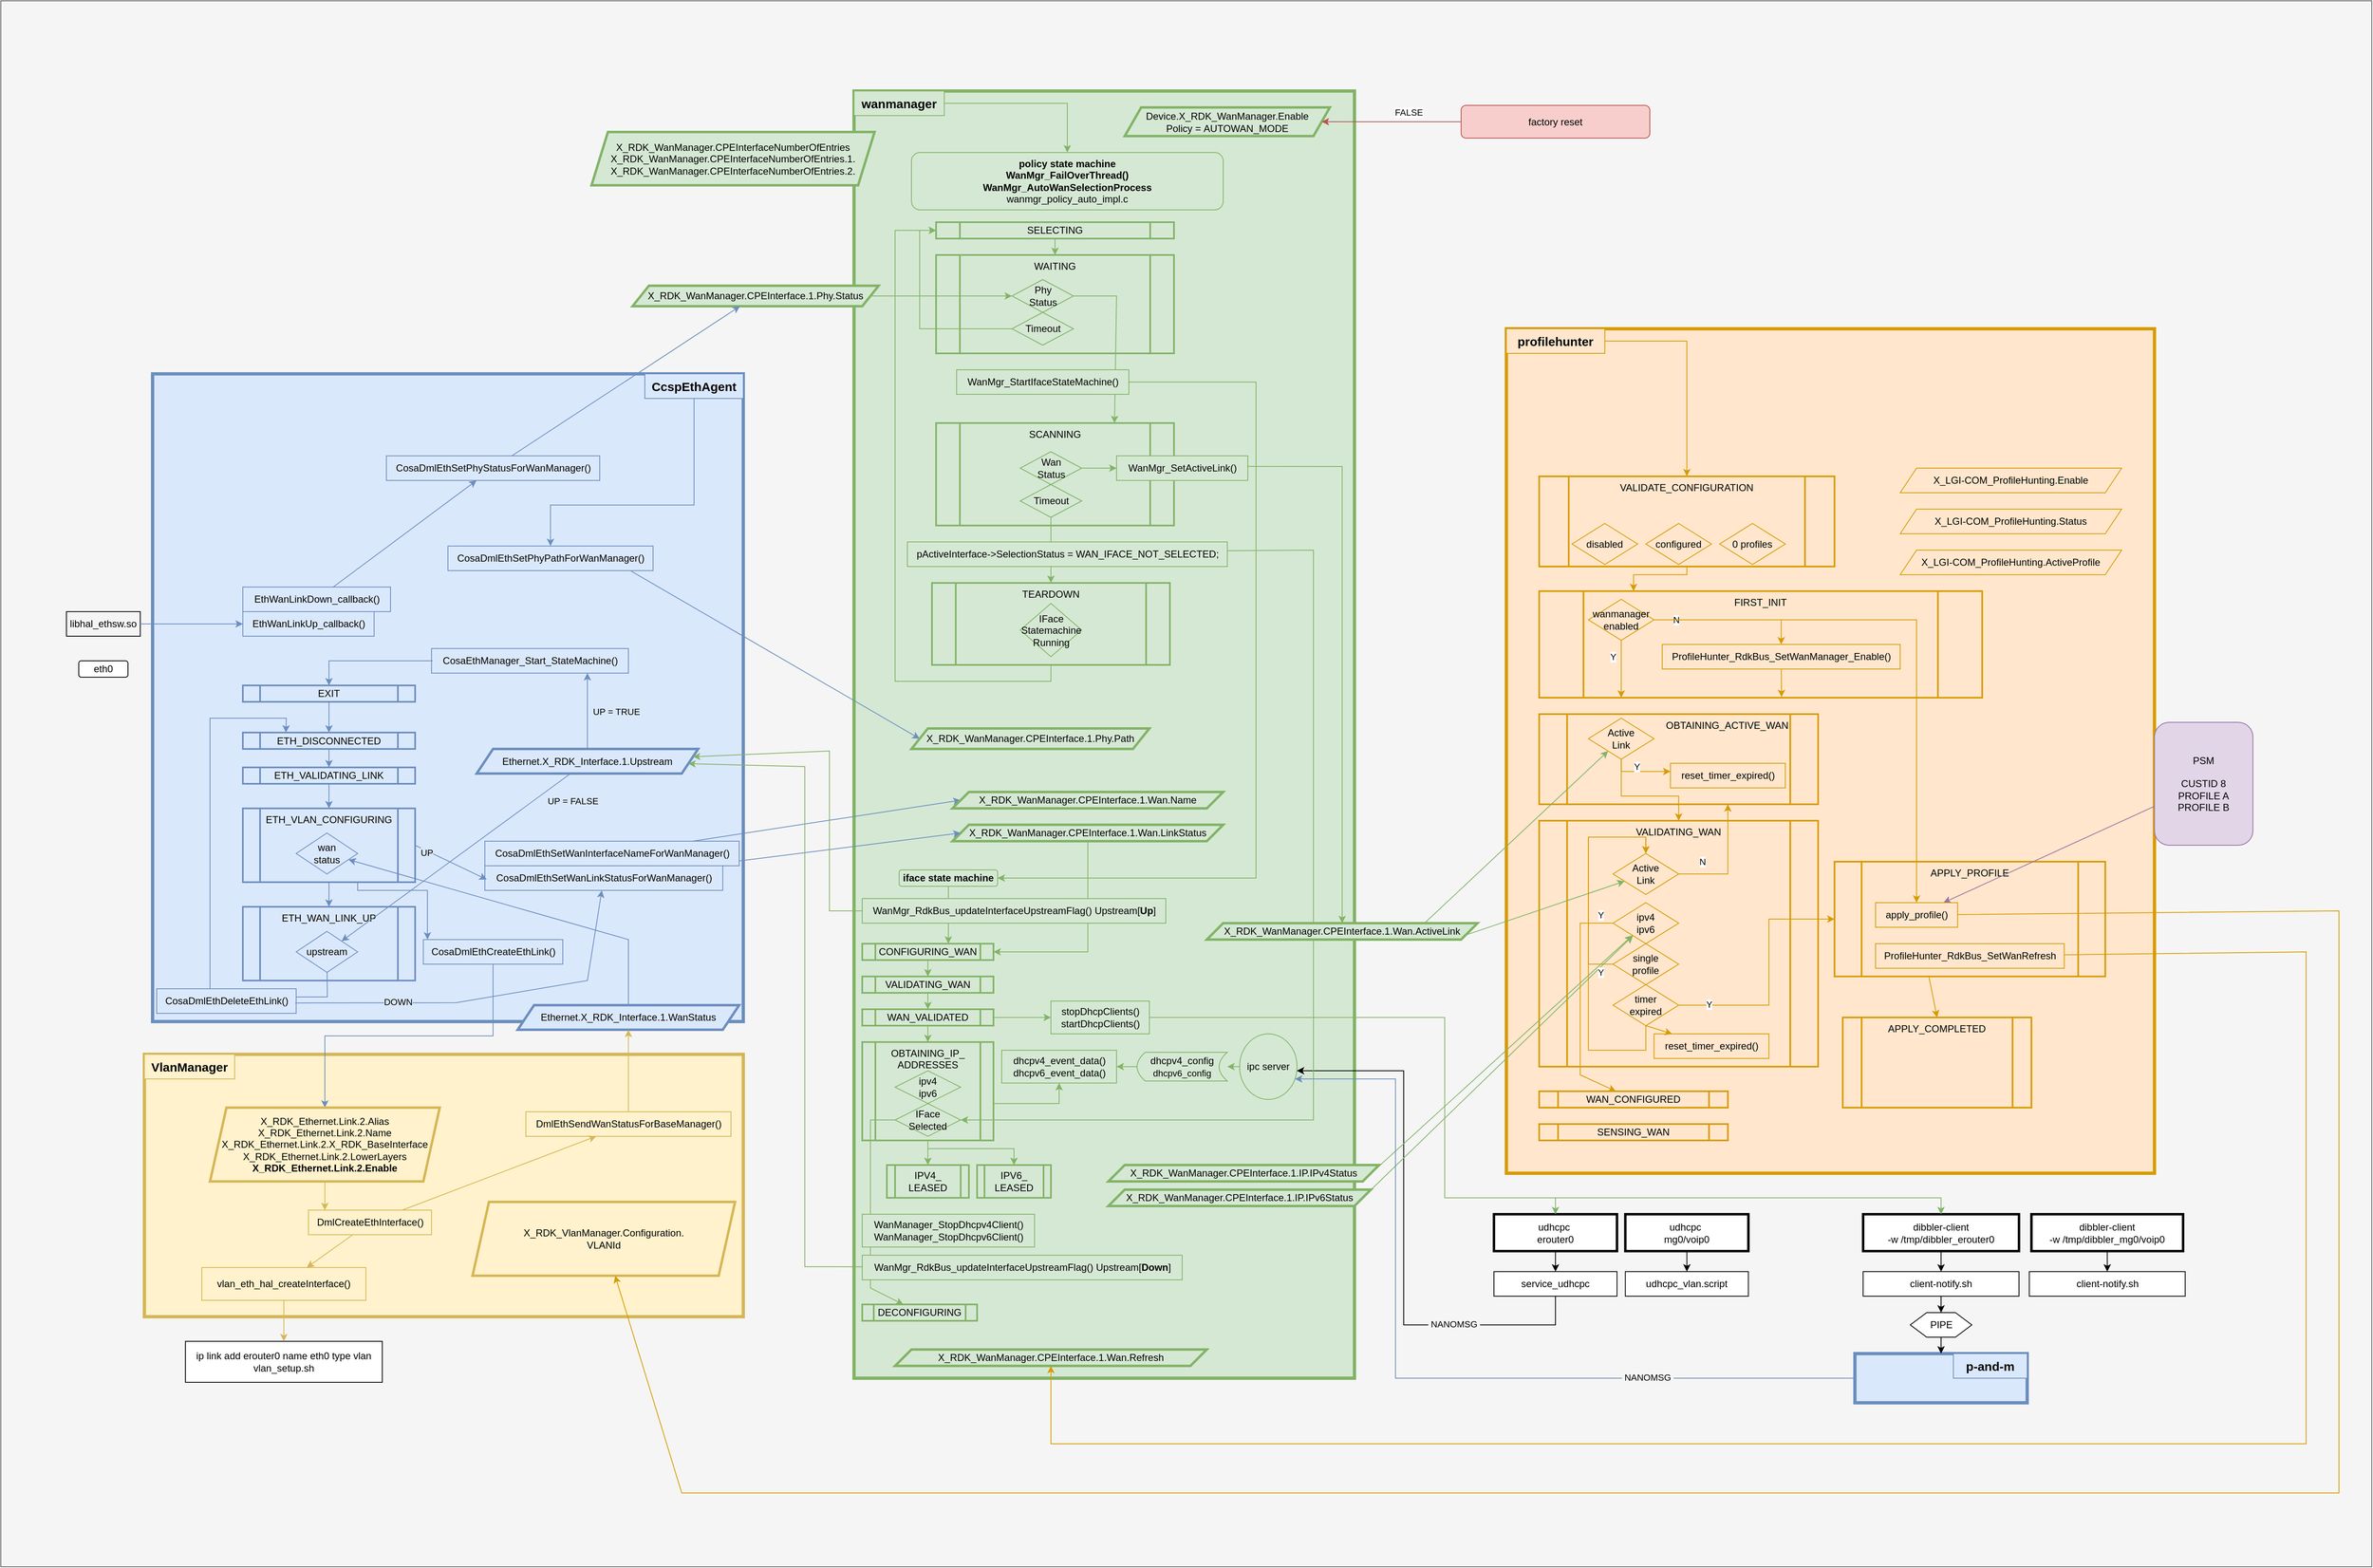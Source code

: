 <mxfile version="22.1.2" type="device">
  <diagram name="Page-1" id="Yc_UYlgMCtUo6k1YCmHW">
    <mxGraphModel dx="6605" dy="5665" grid="1" gridSize="10" guides="1" tooltips="1" connect="1" arrows="1" fold="1" page="1" pageScale="1" pageWidth="1100" pageHeight="850" math="0" shadow="0">
      <root>
        <mxCell id="0" />
        <mxCell id="1" parent="0" />
        <mxCell id="EL7Et4fL0F2UAVuM8DYT-122" value="" style="rounded=0;whiteSpace=wrap;html=1;fillColor=#f5f5f5;fontColor=#333333;strokeColor=#666666;" parent="1" vertex="1">
          <mxGeometry x="-1050" y="-790" width="2890" height="1910" as="geometry" />
        </mxCell>
        <mxCell id="EL7Et4fL0F2UAVuM8DYT-1" value="" style="rounded=0;whiteSpace=wrap;html=1;fillColor=#dae8fc;strokeColor=#6c8ebf;strokeWidth=4;" parent="1" vertex="1">
          <mxGeometry x="-865" y="-335" width="720" height="790" as="geometry" />
        </mxCell>
        <mxCell id="EL7Et4fL0F2UAVuM8DYT-2" value="CcspEthAgent" style="text;html=1;strokeColor=#6c8ebf;fillColor=#dae8fc;align=center;verticalAlign=middle;whiteSpace=wrap;rounded=0;fontStyle=1;fontSize=15;" parent="1" vertex="1">
          <mxGeometry x="-265" y="-335" width="120" height="30" as="geometry" />
        </mxCell>
        <mxCell id="EL7Et4fL0F2UAVuM8DYT-5" value="libhal_ethsw.so" style="text;html=1;strokeColor=default;fillColor=none;align=center;verticalAlign=middle;whiteSpace=wrap;rounded=0;" parent="1" vertex="1">
          <mxGeometry x="-970" y="-45" width="90" height="30" as="geometry" />
        </mxCell>
        <mxCell id="EL7Et4fL0F2UAVuM8DYT-6" value="eth0" style="rounded=1;whiteSpace=wrap;html=1;" parent="1" vertex="1">
          <mxGeometry x="-955" y="15" width="60" height="20" as="geometry" />
        </mxCell>
        <mxCell id="EL7Et4fL0F2UAVuM8DYT-8" value="" style="rounded=0;whiteSpace=wrap;html=1;fillColor=#d5e8d4;strokeColor=#82b366;strokeWidth=4;" parent="1" vertex="1">
          <mxGeometry x="-10" y="-680" width="610" height="1570" as="geometry" />
        </mxCell>
        <mxCell id="EL7Et4fL0F2UAVuM8DYT-7" value="X_RDK_WanManager.CPEInterface.1.Phy.Status" style="shape=parallelogram;perimeter=parallelogramPerimeter;whiteSpace=wrap;html=1;fixedSize=1;fillColor=#d5e8d4;strokeColor=#82b366;strokeWidth=3;" parent="1" vertex="1">
          <mxGeometry x="-280" y="-442.5" width="300" height="25" as="geometry" />
        </mxCell>
        <mxCell id="EL7Et4fL0F2UAVuM8DYT-9" value="wanmanager" style="text;html=1;strokeColor=#82b366;fillColor=#d5e8d4;align=center;verticalAlign=middle;whiteSpace=wrap;rounded=0;fontStyle=1;fontSize=15;" parent="1" vertex="1">
          <mxGeometry x="-10" y="-680" width="110" height="30" as="geometry" />
        </mxCell>
        <mxCell id="EL7Et4fL0F2UAVuM8DYT-10" value="Ethernet.X_RDK_Interface.1.WanStatus" style="shape=parallelogram;perimeter=parallelogramPerimeter;whiteSpace=wrap;html=1;fixedSize=1;fillColor=#dae8fc;strokeColor=#6c8ebf;strokeWidth=3;" parent="1" vertex="1">
          <mxGeometry x="-420" y="435" width="270" height="30" as="geometry" />
        </mxCell>
        <mxCell id="EL7Et4fL0F2UAVuM8DYT-12" value="EthWanLinkDown_callback()" style="text;html=1;align=center;verticalAlign=middle;resizable=0;points=[];autosize=1;strokeColor=#6c8ebf;fillColor=#dae8fc;" parent="1" vertex="1">
          <mxGeometry x="-755" y="-75" width="180" height="30" as="geometry" />
        </mxCell>
        <mxCell id="EL7Et4fL0F2UAVuM8DYT-13" value="EthWanLinkUp_callback()" style="text;html=1;align=center;verticalAlign=middle;resizable=0;points=[];autosize=1;strokeColor=#6c8ebf;fillColor=#dae8fc;" parent="1" vertex="1">
          <mxGeometry x="-755" y="-45" width="160" height="30" as="geometry" />
        </mxCell>
        <mxCell id="EL7Et4fL0F2UAVuM8DYT-15" value="" style="endArrow=classic;html=1;rounded=0;exitX=1;exitY=0.5;exitDx=0;exitDy=0;fillColor=#dae8fc;strokeColor=#6c8ebf;" parent="1" source="EL7Et4fL0F2UAVuM8DYT-5" target="EL7Et4fL0F2UAVuM8DYT-13" edge="1">
          <mxGeometry width="50" height="50" relative="1" as="geometry">
            <mxPoint x="-875" y="-55" as="sourcePoint" />
            <mxPoint x="-735" y="15" as="targetPoint" />
          </mxGeometry>
        </mxCell>
        <mxCell id="EL7Et4fL0F2UAVuM8DYT-16" value="" style="endArrow=classic;html=1;rounded=0;fillColor=#dae8fc;strokeColor=#6c8ebf;" parent="1" source="EL7Et4fL0F2UAVuM8DYT-12" target="EL7Et4fL0F2UAVuM8DYT-59" edge="1">
          <mxGeometry width="50" height="50" relative="1" as="geometry">
            <mxPoint x="-845" y="40" as="sourcePoint" />
            <mxPoint x="-745" y="29" as="targetPoint" />
          </mxGeometry>
        </mxCell>
        <mxCell id="EL7Et4fL0F2UAVuM8DYT-17" value="" style="endArrow=classic;html=1;rounded=0;entryX=0;entryY=0.5;entryDx=0;entryDy=0;fillColor=#dae8fc;strokeColor=#6c8ebf;exitX=0.893;exitY=1.017;exitDx=0;exitDy=0;exitPerimeter=0;" parent="1" source="JisptBNUSfxg09JHxxqs-12" target="EL7Et4fL0F2UAVuM8DYT-81" edge="1">
          <mxGeometry width="50" height="50" relative="1" as="geometry">
            <mxPoint x="-470" y="21" as="sourcePoint" />
            <mxPoint x="-190" y="30" as="targetPoint" />
          </mxGeometry>
        </mxCell>
        <mxCell id="EL7Et4fL0F2UAVuM8DYT-22" value="" style="edgeStyle=orthogonalEdgeStyle;rounded=0;orthogonalLoop=1;jettySize=auto;html=1;entryX=1;entryY=0.5;entryDx=0;entryDy=0;fillColor=#d5e8d4;strokeColor=#82b366;" parent="1" source="EL7Et4fL0F2UAVuM8DYT-19" target="EL7Et4fL0F2UAVuM8DYT-21" edge="1">
          <mxGeometry relative="1" as="geometry">
            <mxPoint x="270" y="490" as="targetPoint" />
          </mxGeometry>
        </mxCell>
        <mxCell id="EL7Et4fL0F2UAVuM8DYT-19" value="X_RDK_WanManager.CPEInterface.1.Wan.LinkStatus" style="shape=parallelogram;perimeter=parallelogramPerimeter;whiteSpace=wrap;html=1;fixedSize=1;fillColor=#d5e8d4;strokeColor=#82b366;strokeWidth=3;" parent="1" vertex="1">
          <mxGeometry x="110" y="215" width="330" height="20" as="geometry" />
        </mxCell>
        <mxCell id="EL7Et4fL0F2UAVuM8DYT-25" value="" style="edgeStyle=orthogonalEdgeStyle;rounded=0;orthogonalLoop=1;jettySize=auto;html=1;fillColor=#d5e8d4;strokeColor=#82b366;" parent="1" source="EL7Et4fL0F2UAVuM8DYT-21" target="EL7Et4fL0F2UAVuM8DYT-24" edge="1">
          <mxGeometry relative="1" as="geometry" />
        </mxCell>
        <mxCell id="EL7Et4fL0F2UAVuM8DYT-21" value="CONFIGURING_WAN" style="shape=process;whiteSpace=wrap;html=1;backgroundOutline=1;fillColor=#d5e8d4;strokeColor=#82b366;strokeWidth=2;" parent="1" vertex="1">
          <mxGeometry y="360" width="160" height="20" as="geometry" />
        </mxCell>
        <mxCell id="EL7Et4fL0F2UAVuM8DYT-28" value="" style="edgeStyle=orthogonalEdgeStyle;rounded=0;orthogonalLoop=1;jettySize=auto;html=1;fillColor=#d5e8d4;strokeColor=#82b366;" parent="1" source="EL7Et4fL0F2UAVuM8DYT-24" target="EL7Et4fL0F2UAVuM8DYT-26" edge="1">
          <mxGeometry relative="1" as="geometry" />
        </mxCell>
        <mxCell id="EL7Et4fL0F2UAVuM8DYT-24" value="VALIDATING_WAN" style="shape=process;whiteSpace=wrap;html=1;backgroundOutline=1;fillColor=#d5e8d4;strokeColor=#82b366;strokeWidth=2;" parent="1" vertex="1">
          <mxGeometry y="400" width="160" height="20" as="geometry" />
        </mxCell>
        <mxCell id="EL7Et4fL0F2UAVuM8DYT-30" value="" style="edgeStyle=orthogonalEdgeStyle;rounded=0;orthogonalLoop=1;jettySize=auto;html=1;fillColor=#d5e8d4;strokeColor=#82b366;" parent="1" source="EL7Et4fL0F2UAVuM8DYT-26" target="EL7Et4fL0F2UAVuM8DYT-27" edge="1">
          <mxGeometry relative="1" as="geometry" />
        </mxCell>
        <mxCell id="EL7Et4fL0F2UAVuM8DYT-33" value="" style="edgeStyle=orthogonalEdgeStyle;rounded=0;orthogonalLoop=1;jettySize=auto;html=1;fillColor=#d5e8d4;strokeColor=#82b366;" parent="1" source="EL7Et4fL0F2UAVuM8DYT-26" target="EL7Et4fL0F2UAVuM8DYT-32" edge="1">
          <mxGeometry relative="1" as="geometry" />
        </mxCell>
        <mxCell id="EL7Et4fL0F2UAVuM8DYT-26" value="WAN_VALIDATED" style="shape=process;whiteSpace=wrap;html=1;backgroundOutline=1;fillColor=#d5e8d4;strokeColor=#82b366;strokeWidth=2;" parent="1" vertex="1">
          <mxGeometry y="440" width="160" height="20" as="geometry" />
        </mxCell>
        <mxCell id="EL7Et4fL0F2UAVuM8DYT-35" value="" style="edgeStyle=orthogonalEdgeStyle;rounded=0;orthogonalLoop=1;jettySize=auto;html=1;fillColor=#d5e8d4;strokeColor=#82b366;" parent="1" source="EL7Et4fL0F2UAVuM8DYT-27" target="EL7Et4fL0F2UAVuM8DYT-34" edge="1">
          <mxGeometry relative="1" as="geometry" />
        </mxCell>
        <mxCell id="EL7Et4fL0F2UAVuM8DYT-89" value="" style="edgeStyle=orthogonalEdgeStyle;rounded=0;orthogonalLoop=1;jettySize=auto;html=1;fillColor=#d5e8d4;strokeColor=#82b366;exitX=1;exitY=0.75;exitDx=0;exitDy=0;" parent="1" source="EL7Et4fL0F2UAVuM8DYT-27" edge="1">
          <mxGeometry relative="1" as="geometry">
            <mxPoint x="240" y="530" as="targetPoint" />
            <Array as="points">
              <mxPoint x="240" y="555" />
            </Array>
          </mxGeometry>
        </mxCell>
        <mxCell id="EL7Et4fL0F2UAVuM8DYT-27" value="OBTAINING_IP_&lt;br&gt;ADDRESSES" style="shape=process;whiteSpace=wrap;html=1;backgroundOutline=1;fillColor=#d5e8d4;strokeColor=#82b366;verticalAlign=top;strokeWidth=2;" parent="1" vertex="1">
          <mxGeometry y="480" width="160" height="120" as="geometry" />
        </mxCell>
        <mxCell id="EL7Et4fL0F2UAVuM8DYT-32" value="stopDhcpClients()&lt;br&gt;startDhcpClients()" style="text;html=1;align=center;verticalAlign=middle;resizable=0;points=[];autosize=1;strokeColor=#82b366;fillColor=#d5e8d4;" parent="1" vertex="1">
          <mxGeometry x="230" y="430" width="120" height="40" as="geometry" />
        </mxCell>
        <mxCell id="EL7Et4fL0F2UAVuM8DYT-34" value="IPV4_&lt;br&gt;LEASED" style="shape=process;whiteSpace=wrap;html=1;backgroundOutline=1;fillColor=#d5e8d4;strokeColor=#82b366;strokeWidth=2;" parent="1" vertex="1">
          <mxGeometry x="30" y="630" width="100" height="40" as="geometry" />
        </mxCell>
        <mxCell id="EL7Et4fL0F2UAVuM8DYT-36" value="ipc server&lt;br&gt;" style="ellipse;whiteSpace=wrap;html=1;fillColor=#d5e8d4;strokeColor=#82b366;" parent="1" vertex="1">
          <mxGeometry x="460" y="470" width="70" height="80" as="geometry" />
        </mxCell>
        <mxCell id="EL7Et4fL0F2UAVuM8DYT-40" value="IPV6_&lt;br&gt;LEASED" style="shape=process;whiteSpace=wrap;html=1;backgroundOutline=1;fillColor=#d5e8d4;strokeColor=#82b366;strokeWidth=2;" parent="1" vertex="1">
          <mxGeometry x="140" y="630" width="90" height="40" as="geometry" />
        </mxCell>
        <mxCell id="EL7Et4fL0F2UAVuM8DYT-41" value="" style="edgeStyle=orthogonalEdgeStyle;rounded=0;orthogonalLoop=1;jettySize=auto;html=1;entryX=0.5;entryY=0;entryDx=0;entryDy=0;fillColor=#d5e8d4;strokeColor=#82b366;" parent="1" source="EL7Et4fL0F2UAVuM8DYT-27" target="EL7Et4fL0F2UAVuM8DYT-40" edge="1">
          <mxGeometry relative="1" as="geometry">
            <mxPoint x="110" y="530" as="sourcePoint" />
            <mxPoint x="95" y="590" as="targetPoint" />
            <Array as="points">
              <mxPoint x="80" y="610" />
              <mxPoint x="185" y="610" />
            </Array>
          </mxGeometry>
        </mxCell>
        <mxCell id="EL7Et4fL0F2UAVuM8DYT-43" value="" style="edgeStyle=orthogonalEdgeStyle;rounded=0;orthogonalLoop=1;jettySize=auto;html=1;" parent="1" source="EL7Et4fL0F2UAVuM8DYT-42" target="EL7Et4fL0F2UAVuM8DYT-36" edge="1">
          <mxGeometry relative="1" as="geometry">
            <Array as="points">
              <mxPoint x="845" y="825" />
              <mxPoint x="660" y="825" />
              <mxPoint x="660" y="515" />
            </Array>
          </mxGeometry>
        </mxCell>
        <mxCell id="uKChVChPocDeN4nDB4ak-19" value="&amp;nbsp;NANOMSG&amp;nbsp;" style="edgeLabel;html=1;align=center;verticalAlign=middle;resizable=0;points=[];labelBackgroundColor=#f5f5f5;" parent="EL7Et4fL0F2UAVuM8DYT-43" vertex="1" connectable="0">
          <mxGeometry x="-0.517" y="-1" relative="1" as="geometry">
            <mxPoint as="offset" />
          </mxGeometry>
        </mxCell>
        <mxCell id="EL7Et4fL0F2UAVuM8DYT-42" value="service_udhcpc" style="rounded=0;whiteSpace=wrap;html=1;" parent="1" vertex="1">
          <mxGeometry x="770" y="760" width="150" height="30" as="geometry" />
        </mxCell>
        <mxCell id="EL7Et4fL0F2UAVuM8DYT-45" value="" style="endArrow=classic;html=1;rounded=0;entryX=0;entryY=0.5;entryDx=0;entryDy=0;fillColor=#dae8fc;strokeColor=#6c8ebf;" parent="1" source="EL7Et4fL0F2UAVuM8DYT-44" target="EL7Et4fL0F2UAVuM8DYT-19" edge="1">
          <mxGeometry width="50" height="50" relative="1" as="geometry">
            <mxPoint x="-480" y="54" as="sourcePoint" />
            <mxPoint x="-190" y="51" as="targetPoint" />
          </mxGeometry>
        </mxCell>
        <mxCell id="EL7Et4fL0F2UAVuM8DYT-47" value="" style="endArrow=classic;html=1;rounded=0;entryX=0;entryY=0.5;entryDx=0;entryDy=0;fillColor=#dae8fc;strokeColor=#6c8ebf;" parent="1" source="EL7Et4fL0F2UAVuM8DYT-46" target="EL7Et4fL0F2UAVuM8DYT-49" edge="1">
          <mxGeometry width="50" height="50" relative="1" as="geometry">
            <mxPoint x="280.005" y="220" as="sourcePoint" />
            <mxPoint x="402.55" y="295" as="targetPoint" />
          </mxGeometry>
        </mxCell>
        <mxCell id="EL7Et4fL0F2UAVuM8DYT-49" value="X_RDK_WanManager.CPEInterface.1.Wan.Name" style="shape=parallelogram;perimeter=parallelogramPerimeter;whiteSpace=wrap;html=1;fixedSize=1;fillColor=#d5e8d4;strokeColor=#82b366;strokeWidth=3;" parent="1" vertex="1">
          <mxGeometry x="110" y="175" width="330" height="20" as="geometry" />
        </mxCell>
        <mxCell id="EL7Et4fL0F2UAVuM8DYT-50" value="ETH_WAN_LINK_UP" style="shape=process;whiteSpace=wrap;html=1;backgroundOutline=1;fillColor=#dae8fc;strokeColor=#6c8ebf;verticalAlign=top;strokeWidth=2;" parent="1" vertex="1">
          <mxGeometry x="-755" y="315" width="210" height="90" as="geometry" />
        </mxCell>
        <mxCell id="EL7Et4fL0F2UAVuM8DYT-53" value="" style="edgeStyle=orthogonalEdgeStyle;rounded=0;orthogonalLoop=1;jettySize=auto;html=1;fillColor=#dae8fc;strokeColor=#6c8ebf;" parent="1" source="EL7Et4fL0F2UAVuM8DYT-51" target="EL7Et4fL0F2UAVuM8DYT-50" edge="1">
          <mxGeometry relative="1" as="geometry" />
        </mxCell>
        <mxCell id="EL7Et4fL0F2UAVuM8DYT-51" value="ETH_VLAN_CONFIGURING" style="shape=process;whiteSpace=wrap;html=1;backgroundOutline=1;fillColor=#dae8fc;strokeColor=#6c8ebf;strokeWidth=2;verticalAlign=top;" parent="1" vertex="1">
          <mxGeometry x="-755" y="195" width="210" height="90" as="geometry" />
        </mxCell>
        <mxCell id="EL7Et4fL0F2UAVuM8DYT-55" value="" style="edgeStyle=orthogonalEdgeStyle;rounded=0;orthogonalLoop=1;jettySize=auto;html=1;fillColor=#dae8fc;strokeColor=#6c8ebf;" parent="1" source="EL7Et4fL0F2UAVuM8DYT-52" target="EL7Et4fL0F2UAVuM8DYT-54" edge="1">
          <mxGeometry relative="1" as="geometry" />
        </mxCell>
        <mxCell id="EL7Et4fL0F2UAVuM8DYT-52" value="ETH_DISCONNECTED" style="shape=process;whiteSpace=wrap;html=1;backgroundOutline=1;fillColor=#dae8fc;strokeColor=#6c8ebf;strokeWidth=2;" parent="1" vertex="1">
          <mxGeometry x="-755" y="102.5" width="210" height="20" as="geometry" />
        </mxCell>
        <mxCell id="EL7Et4fL0F2UAVuM8DYT-56" value="" style="edgeStyle=orthogonalEdgeStyle;rounded=0;orthogonalLoop=1;jettySize=auto;html=1;fillColor=#dae8fc;strokeColor=#6c8ebf;" parent="1" source="EL7Et4fL0F2UAVuM8DYT-54" target="EL7Et4fL0F2UAVuM8DYT-51" edge="1">
          <mxGeometry relative="1" as="geometry" />
        </mxCell>
        <mxCell id="EL7Et4fL0F2UAVuM8DYT-54" value="ETH_VALIDATING_LINK" style="shape=process;whiteSpace=wrap;html=1;backgroundOutline=1;fillColor=#dae8fc;strokeColor=#6c8ebf;strokeWidth=2;" parent="1" vertex="1">
          <mxGeometry x="-755" y="145" width="210" height="20" as="geometry" />
        </mxCell>
        <mxCell id="EL7Et4fL0F2UAVuM8DYT-58" value="" style="edgeStyle=orthogonalEdgeStyle;rounded=0;orthogonalLoop=1;jettySize=auto;html=1;fillColor=#dae8fc;strokeColor=#6c8ebf;" parent="1" source="EL7Et4fL0F2UAVuM8DYT-57" target="EL7Et4fL0F2UAVuM8DYT-52" edge="1">
          <mxGeometry relative="1" as="geometry" />
        </mxCell>
        <mxCell id="EL7Et4fL0F2UAVuM8DYT-57" value="EXIT" style="shape=process;whiteSpace=wrap;html=1;backgroundOutline=1;fillColor=#dae8fc;strokeColor=#6c8ebf;strokeWidth=2;" parent="1" vertex="1">
          <mxGeometry x="-755" y="45" width="210" height="20" as="geometry" />
        </mxCell>
        <mxCell id="EL7Et4fL0F2UAVuM8DYT-59" value="CosaDmlEthSetPhyStatusForWanManager()" style="text;html=1;align=center;verticalAlign=middle;resizable=0;points=[];autosize=1;strokeColor=#6c8ebf;fillColor=#dae8fc;" parent="1" vertex="1">
          <mxGeometry x="-580" y="-235" width="260" height="30" as="geometry" />
        </mxCell>
        <mxCell id="EL7Et4fL0F2UAVuM8DYT-63" value="" style="edgeStyle=orthogonalEdgeStyle;rounded=0;orthogonalLoop=1;jettySize=auto;html=1;fillColor=#dae8fc;strokeColor=#6c8ebf;" parent="1" source="EL7Et4fL0F2UAVuM8DYT-62" target="JB-XBUJDA3JaLd-VkqM5-5" edge="1">
          <mxGeometry relative="1" as="geometry">
            <mxPoint x="-585" y="105" as="targetPoint" />
            <Array as="points">
              <mxPoint x="-325" y="135" />
              <mxPoint x="-448" y="135" />
            </Array>
          </mxGeometry>
        </mxCell>
        <mxCell id="JisptBNUSfxg09JHxxqs-34" value="UP = TRUE" style="edgeLabel;html=1;align=center;verticalAlign=middle;resizable=0;points=[];labelBackgroundColor=#dae8fc;" parent="EL7Et4fL0F2UAVuM8DYT-63" vertex="1" connectable="0">
          <mxGeometry x="-0.067" y="1" relative="1" as="geometry">
            <mxPoint x="36" y="-3" as="offset" />
          </mxGeometry>
        </mxCell>
        <mxCell id="EL7Et4fL0F2UAVuM8DYT-62" value="Ethernet.X_RDK_Interface.1.Upstream" style="shape=parallelogram;perimeter=parallelogramPerimeter;whiteSpace=wrap;html=1;fixedSize=1;fillColor=#dae8fc;strokeColor=#6c8ebf;strokeWidth=3;" parent="1" vertex="1">
          <mxGeometry x="-470" y="122.5" width="270" height="30" as="geometry" />
        </mxCell>
        <mxCell id="EL7Et4fL0F2UAVuM8DYT-64" value="CosaDmlEthCreateEthLink()" style="text;html=1;align=center;verticalAlign=middle;resizable=0;points=[];autosize=1;strokeColor=#6c8ebf;fillColor=#dae8fc;" parent="1" vertex="1">
          <mxGeometry x="-535" y="355" width="170" height="30" as="geometry" />
        </mxCell>
        <mxCell id="EL7Et4fL0F2UAVuM8DYT-65" value="" style="rounded=0;whiteSpace=wrap;html=1;fillColor=#fff2cc;strokeColor=#d6b656;strokeWidth=4;" parent="1" vertex="1">
          <mxGeometry x="-875" y="495" width="730" height="320" as="geometry" />
        </mxCell>
        <mxCell id="EL7Et4fL0F2UAVuM8DYT-66" value="VlanManager" style="text;html=1;strokeColor=#d6b656;fillColor=#fff2cc;align=center;verticalAlign=middle;whiteSpace=wrap;rounded=0;fontStyle=1;fontSize=15;" parent="1" vertex="1">
          <mxGeometry x="-875" y="495" width="110" height="30" as="geometry" />
        </mxCell>
        <mxCell id="EL7Et4fL0F2UAVuM8DYT-67" value="" style="edgeStyle=orthogonalEdgeStyle;rounded=0;orthogonalLoop=1;jettySize=auto;html=1;fillColor=#dae8fc;strokeColor=#6c8ebf;" parent="1" source="EL7Et4fL0F2UAVuM8DYT-51" target="EL7Et4fL0F2UAVuM8DYT-64" edge="1">
          <mxGeometry relative="1" as="geometry">
            <mxPoint x="-575" y="255" as="sourcePoint" />
            <mxPoint x="-515" y="250" as="targetPoint" />
            <Array as="points">
              <mxPoint x="-615" y="295" />
              <mxPoint x="-530" y="295" />
            </Array>
          </mxGeometry>
        </mxCell>
        <mxCell id="EL7Et4fL0F2UAVuM8DYT-68" value="" style="edgeStyle=orthogonalEdgeStyle;rounded=0;orthogonalLoop=1;jettySize=auto;html=1;fillColor=#dae8fc;strokeColor=#6c8ebf;" parent="1" source="EL7Et4fL0F2UAVuM8DYT-64" target="EL7Et4fL0F2UAVuM8DYT-69" edge="1">
          <mxGeometry relative="1" as="geometry">
            <mxPoint x="-530" y="395" as="sourcePoint" />
            <mxPoint x="-545" y="475" as="targetPoint" />
            <Array as="points" />
          </mxGeometry>
        </mxCell>
        <mxCell id="EL7Et4fL0F2UAVuM8DYT-69" value="X_RDK_Ethernet.Link.2.Alias&lt;br&gt;X_RDK_Ethernet.Link.2.Name&lt;br&gt;X_RDK_Ethernet.Link.2.X_RDK_BaseInterface&lt;br&gt;X_RDK_Ethernet.Link.2.LowerLayers&lt;br&gt;&lt;b&gt;X_RDK_Ethernet.Link.2.Enable&lt;/b&gt;" style="shape=parallelogram;perimeter=parallelogramPerimeter;whiteSpace=wrap;html=1;fixedSize=1;fillColor=#fff2cc;strokeColor=#d6b656;strokeWidth=3;" parent="1" vertex="1">
          <mxGeometry x="-795" y="560" width="280" height="90" as="geometry" />
        </mxCell>
        <mxCell id="EL7Et4fL0F2UAVuM8DYT-70" value="DmlCreateEthInterface()" style="text;html=1;align=center;verticalAlign=middle;resizable=0;points=[];autosize=1;strokeColor=#d6b656;fillColor=#fff2cc;" parent="1" vertex="1">
          <mxGeometry x="-675" y="685" width="150" height="30" as="geometry" />
        </mxCell>
        <mxCell id="EL7Et4fL0F2UAVuM8DYT-71" value="" style="edgeStyle=orthogonalEdgeStyle;rounded=0;orthogonalLoop=1;jettySize=auto;html=1;fillColor=#fff2cc;strokeColor=#d6b656;" parent="1" source="EL7Et4fL0F2UAVuM8DYT-69" target="EL7Et4fL0F2UAVuM8DYT-70" edge="1">
          <mxGeometry relative="1" as="geometry">
            <mxPoint x="-515" y="810" as="sourcePoint" />
            <mxPoint x="-520" y="605" as="targetPoint" />
            <Array as="points">
              <mxPoint x="-625" y="625" />
              <mxPoint x="-560" y="625" />
            </Array>
          </mxGeometry>
        </mxCell>
        <mxCell id="EL7Et4fL0F2UAVuM8DYT-72" value="DmlEthSendWanStatusForBaseManager()" style="text;html=1;align=center;verticalAlign=middle;resizable=0;points=[];autosize=1;strokeColor=#d6b656;fillColor=#fff2cc;" parent="1" vertex="1">
          <mxGeometry x="-410" y="565" width="250" height="30" as="geometry" />
        </mxCell>
        <mxCell id="EL7Et4fL0F2UAVuM8DYT-73" value="" style="endArrow=classic;html=1;rounded=0;fillColor=#fff2cc;strokeColor=#d6b656;" parent="1" source="EL7Et4fL0F2UAVuM8DYT-72" target="EL7Et4fL0F2UAVuM8DYT-10" edge="1">
          <mxGeometry width="50" height="50" relative="1" as="geometry">
            <mxPoint x="-345" y="585" as="sourcePoint" />
            <mxPoint x="-295" y="535" as="targetPoint" />
          </mxGeometry>
        </mxCell>
        <mxCell id="EL7Et4fL0F2UAVuM8DYT-74" value="" style="endArrow=classic;html=1;rounded=0;fillColor=#fff2cc;strokeColor=#d6b656;" parent="1" source="EL7Et4fL0F2UAVuM8DYT-70" target="EL7Et4fL0F2UAVuM8DYT-72" edge="1">
          <mxGeometry width="50" height="50" relative="1" as="geometry">
            <mxPoint x="-305" y="625" as="sourcePoint" />
            <mxPoint x="-255" y="575" as="targetPoint" />
          </mxGeometry>
        </mxCell>
        <mxCell id="EL7Et4fL0F2UAVuM8DYT-75" value="ip link add erouter0 name eth0 type vlan&lt;br&gt;vlan_setup.sh" style="rounded=0;whiteSpace=wrap;html=1;" parent="1" vertex="1">
          <mxGeometry x="-825" y="845" width="240" height="50" as="geometry" />
        </mxCell>
        <mxCell id="EL7Et4fL0F2UAVuM8DYT-76" value="" style="endArrow=classic;html=1;rounded=0;fillColor=#fff2cc;strokeColor=#d6b656;" parent="1" source="EL7Et4fL0F2UAVuM8DYT-70" target="JB-XBUJDA3JaLd-VkqM5-4" edge="1">
          <mxGeometry width="50" height="50" relative="1" as="geometry">
            <mxPoint x="-235" y="835" as="sourcePoint" />
            <mxPoint x="-715" y="924.412" as="targetPoint" />
          </mxGeometry>
        </mxCell>
        <mxCell id="EL7Et4fL0F2UAVuM8DYT-78" value="" style="endArrow=classic;html=1;rounded=0;fillColor=#fff2cc;strokeColor=#d6b656;" parent="1" source="JB-XBUJDA3JaLd-VkqM5-4" target="EL7Et4fL0F2UAVuM8DYT-75" edge="1">
          <mxGeometry width="50" height="50" relative="1" as="geometry">
            <mxPoint x="-695" y="735" as="sourcePoint" />
            <mxPoint x="-565" y="735" as="targetPoint" />
          </mxGeometry>
        </mxCell>
        <mxCell id="EL7Et4fL0F2UAVuM8DYT-79" value="" style="rounded=0;whiteSpace=wrap;html=1;fillColor=#ffe6cc;strokeColor=#d79b00;strokeWidth=4;" parent="1" vertex="1">
          <mxGeometry x="785.16" y="-390" width="790" height="1030" as="geometry" />
        </mxCell>
        <mxCell id="EL7Et4fL0F2UAVuM8DYT-80" value="profilehunter" style="text;html=1;strokeColor=#d79b00;fillColor=#ffe6cc;align=center;verticalAlign=middle;whiteSpace=wrap;rounded=0;fontStyle=1;fontSize=15;" parent="1" vertex="1">
          <mxGeometry x="785.16" y="-390" width="120" height="30" as="geometry" />
        </mxCell>
        <mxCell id="EL7Et4fL0F2UAVuM8DYT-81" value="X_RDK_WanManager.CPEInterface.1.Phy.Path" style="shape=parallelogram;perimeter=parallelogramPerimeter;whiteSpace=wrap;html=1;fixedSize=1;fillColor=#d5e8d4;strokeColor=#82b366;strokeWidth=3;" parent="1" vertex="1">
          <mxGeometry x="60" y="97.5" width="290" height="25" as="geometry" />
        </mxCell>
        <mxCell id="EL7Et4fL0F2UAVuM8DYT-82" value="" style="endArrow=classic;html=1;rounded=0;fillColor=#dae8fc;strokeColor=#6c8ebf;" parent="1" source="EL7Et4fL0F2UAVuM8DYT-59" target="EL7Et4fL0F2UAVuM8DYT-7" edge="1">
          <mxGeometry width="50" height="50" relative="1" as="geometry">
            <mxPoint x="-90" y="43" as="sourcePoint" />
            <mxPoint x="80" y="33" as="targetPoint" />
          </mxGeometry>
        </mxCell>
        <mxCell id="EL7Et4fL0F2UAVuM8DYT-83" value="X_LGI-COM_ProfileHunting.Enable" style="shape=parallelogram;perimeter=parallelogramPerimeter;whiteSpace=wrap;html=1;fixedSize=1;fillColor=#ffe6cc;strokeColor=#d79b00;" parent="1" vertex="1">
          <mxGeometry x="1265.16" y="-220" width="270" height="30" as="geometry" />
        </mxCell>
        <mxCell id="EL7Et4fL0F2UAVuM8DYT-84" value="X_LGI-COM_ProfileHunting.Status" style="shape=parallelogram;perimeter=parallelogramPerimeter;whiteSpace=wrap;html=1;fixedSize=1;fillColor=#ffe6cc;strokeColor=#d79b00;" parent="1" vertex="1">
          <mxGeometry x="1265.16" y="-170" width="270" height="30" as="geometry" />
        </mxCell>
        <mxCell id="EL7Et4fL0F2UAVuM8DYT-85" value="X_LGI-COM_ProfileHunting.ActiveProfile" style="shape=parallelogram;perimeter=parallelogramPerimeter;whiteSpace=wrap;html=1;fixedSize=1;fillColor=#ffe6cc;strokeColor=#d79b00;" parent="1" vertex="1">
          <mxGeometry x="1265.16" y="-120" width="270" height="30" as="geometry" />
        </mxCell>
        <mxCell id="EL7Et4fL0F2UAVuM8DYT-91" value="" style="endArrow=classic;html=1;rounded=0;fillColor=#d5e8d4;strokeColor=#82b366;" parent="1" source="uKChVChPocDeN4nDB4ak-24" target="JB-XBUJDA3JaLd-VkqM5-11" edge="1">
          <mxGeometry width="50" height="50" relative="1" as="geometry">
            <mxPoint x="330" y="510" as="sourcePoint" />
            <mxPoint x="290" y="510" as="targetPoint" />
          </mxGeometry>
        </mxCell>
        <mxCell id="EL7Et4fL0F2UAVuM8DYT-92" value="Device.X_RDK_WanManager.Enable&lt;br&gt;Policy =&amp;nbsp;AUTOWAN_MODE" style="shape=parallelogram;perimeter=parallelogramPerimeter;whiteSpace=wrap;html=1;fixedSize=1;fillColor=#d5e8d4;strokeColor=#82b366;strokeWidth=3;" parent="1" vertex="1">
          <mxGeometry x="320" y="-660" width="250" height="35" as="geometry" />
        </mxCell>
        <mxCell id="EL7Et4fL0F2UAVuM8DYT-98" value="factory reset" style="rounded=1;whiteSpace=wrap;html=1;fillColor=#f8cecc;strokeColor=#b85450;" parent="1" vertex="1">
          <mxGeometry x="730" y="-662.5" width="230" height="40" as="geometry" />
        </mxCell>
        <mxCell id="EL7Et4fL0F2UAVuM8DYT-99" value="udhcpc&amp;nbsp;&lt;br&gt;erouter0" style="rounded=0;whiteSpace=wrap;html=1;align=center;strokeWidth=3;" parent="1" vertex="1">
          <mxGeometry x="770" y="690" width="150" height="45" as="geometry" />
        </mxCell>
        <mxCell id="EL7Et4fL0F2UAVuM8DYT-100" value="" style="endArrow=classic;html=1;rounded=0;fillColor=#d5e8d4;strokeColor=#82b366;" parent="1" source="EL7Et4fL0F2UAVuM8DYT-32" target="EL7Et4fL0F2UAVuM8DYT-99" edge="1">
          <mxGeometry width="50" height="50" relative="1" as="geometry">
            <mxPoint x="560" y="410" as="sourcePoint" />
            <mxPoint x="610" y="360" as="targetPoint" />
            <Array as="points">
              <mxPoint x="710" y="450" />
              <mxPoint x="710" y="670" />
              <mxPoint x="845" y="670" />
            </Array>
          </mxGeometry>
        </mxCell>
        <mxCell id="EL7Et4fL0F2UAVuM8DYT-155" value="" style="edgeStyle=orthogonalEdgeStyle;rounded=0;orthogonalLoop=1;jettySize=auto;html=1;fillColor=#ffe6cc;strokeColor=#d79b00;" parent="1" source="EL7Et4fL0F2UAVuM8DYT-101" target="EL7Et4fL0F2UAVuM8DYT-102" edge="1">
          <mxGeometry relative="1" as="geometry">
            <Array as="points">
              <mxPoint x="1005.16" y="-90" />
              <mxPoint x="940.16" y="-90" />
            </Array>
          </mxGeometry>
        </mxCell>
        <mxCell id="EL7Et4fL0F2UAVuM8DYT-101" value="VALIDATE_CONFIGURATION" style="shape=process;whiteSpace=wrap;html=1;backgroundOutline=1;fillColor=#ffe6cc;strokeColor=#d79b00;verticalAlign=top;strokeWidth=2;" parent="1" vertex="1">
          <mxGeometry x="825.16" y="-210" width="360" height="110" as="geometry" />
        </mxCell>
        <mxCell id="EL7Et4fL0F2UAVuM8DYT-102" value="FIRST_INIT" style="shape=process;whiteSpace=wrap;html=1;backgroundOutline=1;fillColor=#ffe6cc;strokeColor=#d79b00;verticalAlign=top;strokeWidth=2;" parent="1" vertex="1">
          <mxGeometry x="825.16" y="-70" width="540" height="130" as="geometry" />
        </mxCell>
        <mxCell id="EL7Et4fL0F2UAVuM8DYT-103" value="OBTAINING_ACTIVE_WAN" style="shape=process;whiteSpace=wrap;html=1;backgroundOutline=1;fillColor=#ffe6cc;strokeColor=#d79b00;verticalAlign=top;align=right;strokeWidth=2;" parent="1" vertex="1">
          <mxGeometry x="825.16" y="80" width="340" height="110" as="geometry" />
        </mxCell>
        <mxCell id="EL7Et4fL0F2UAVuM8DYT-104" value="APPLY_PROFILE" style="shape=process;whiteSpace=wrap;html=1;backgroundOutline=1;fillColor=#ffe6cc;strokeColor=#d79b00;verticalAlign=top;strokeWidth=2;" parent="1" vertex="1">
          <mxGeometry x="1185.16" y="260" width="330" height="140" as="geometry" />
        </mxCell>
        <mxCell id="EL7Et4fL0F2UAVuM8DYT-105" value="APPLY_COMPLETED" style="shape=process;whiteSpace=wrap;html=1;backgroundOutline=1;fillColor=#ffe6cc;strokeColor=#d79b00;verticalAlign=top;strokeWidth=2;" parent="1" vertex="1">
          <mxGeometry x="1195.16" y="450" width="230" height="110" as="geometry" />
        </mxCell>
        <mxCell id="EL7Et4fL0F2UAVuM8DYT-106" value="VALIDATING_WAN" style="shape=process;whiteSpace=wrap;html=1;backgroundOutline=1;verticalAlign=top;fillColor=#ffe6cc;strokeColor=#d79b00;strokeWidth=2;" parent="1" vertex="1">
          <mxGeometry x="825.16" y="210" width="340" height="300" as="geometry" />
        </mxCell>
        <mxCell id="EL7Et4fL0F2UAVuM8DYT-107" value="SENSING_WAN" style="shape=process;whiteSpace=wrap;html=1;backgroundOutline=1;fillColor=#ffe6cc;strokeColor=#d79b00;strokeWidth=2;" parent="1" vertex="1">
          <mxGeometry x="825.16" y="580" width="230" height="20" as="geometry" />
        </mxCell>
        <mxCell id="EL7Et4fL0F2UAVuM8DYT-108" value="WAN_CONFIGURED" style="shape=process;whiteSpace=wrap;html=1;backgroundOutline=1;fillColor=#ffe6cc;strokeColor=#d79b00;strokeWidth=2;" parent="1" vertex="1">
          <mxGeometry x="825.16" y="540" width="230" height="20" as="geometry" />
        </mxCell>
        <mxCell id="EL7Et4fL0F2UAVuM8DYT-110" value="X_RDK_WanManager.CPEInterface.1.IP.IPv4Status" style="shape=parallelogram;perimeter=parallelogramPerimeter;whiteSpace=wrap;html=1;fixedSize=1;fillColor=#d5e8d4;strokeColor=#82b366;strokeWidth=3;" parent="1" vertex="1">
          <mxGeometry x="300" y="630" width="330" height="20" as="geometry" />
        </mxCell>
        <mxCell id="EL7Et4fL0F2UAVuM8DYT-111" value="X_RDK_WanManager.CPEInterface.1.IP.IPv6Status" style="shape=parallelogram;perimeter=parallelogramPerimeter;whiteSpace=wrap;html=1;fixedSize=1;fillColor=#d5e8d4;strokeColor=#82b366;strokeWidth=3;" parent="1" vertex="1">
          <mxGeometry x="300" y="660" width="320" height="20" as="geometry" />
        </mxCell>
        <mxCell id="EL7Et4fL0F2UAVuM8DYT-112" value="" style="endArrow=classic;html=1;rounded=0;exitX=1;exitY=0.75;exitDx=0;exitDy=0;fillColor=#d5e8d4;strokeColor=#82b366;" parent="1" source="EL7Et4fL0F2UAVuM8DYT-109" target="EL7Et4fL0F2UAVuM8DYT-129" edge="1">
          <mxGeometry width="50" height="50" relative="1" as="geometry">
            <mxPoint x="570" y="710" as="sourcePoint" />
            <mxPoint x="620" y="660" as="targetPoint" />
          </mxGeometry>
        </mxCell>
        <mxCell id="EL7Et4fL0F2UAVuM8DYT-113" value="" style="endArrow=classic;html=1;rounded=0;exitX=1;exitY=0.75;exitDx=0;exitDy=0;fillColor=#d5e8d4;strokeColor=#82b366;" parent="1" source="EL7Et4fL0F2UAVuM8DYT-110" target="EL7Et4fL0F2UAVuM8DYT-119" edge="1">
          <mxGeometry width="50" height="50" relative="1" as="geometry">
            <mxPoint x="475" y="695" as="sourcePoint" />
            <mxPoint x="720" y="592" as="targetPoint" />
          </mxGeometry>
        </mxCell>
        <mxCell id="EL7Et4fL0F2UAVuM8DYT-114" value="" style="endArrow=classic;html=1;rounded=0;exitX=1;exitY=0.5;exitDx=0;exitDy=0;fillColor=#d5e8d4;strokeColor=#82b366;" parent="1" source="EL7Et4fL0F2UAVuM8DYT-111" target="EL7Et4fL0F2UAVuM8DYT-119" edge="1">
          <mxGeometry width="50" height="50" relative="1" as="geometry">
            <mxPoint x="475" y="735" as="sourcePoint" />
            <mxPoint x="721" y="617" as="targetPoint" />
          </mxGeometry>
        </mxCell>
        <mxCell id="EL7Et4fL0F2UAVuM8DYT-115" value="" style="endArrow=classic;html=1;rounded=0;exitX=0.788;exitY=0.25;exitDx=0;exitDy=0;fillColor=#d5e8d4;strokeColor=#82b366;exitPerimeter=0;" parent="1" source="EL7Et4fL0F2UAVuM8DYT-109" target="EL7Et4fL0F2UAVuM8DYT-126" edge="1">
          <mxGeometry width="50" height="50" relative="1" as="geometry">
            <mxPoint x="750.004" y="90.156" as="sourcePoint" />
            <mxPoint x="725.16" y="397" as="targetPoint" />
            <Array as="points" />
          </mxGeometry>
        </mxCell>
        <mxCell id="EL7Et4fL0F2UAVuM8DYT-116" value="reset_timer_expired()" style="text;html=1;align=center;verticalAlign=middle;resizable=0;points=[];autosize=1;strokeColor=#d79b00;fillColor=#ffe6cc;" parent="1" vertex="1">
          <mxGeometry x="985.16" y="140" width="140" height="30" as="geometry" />
        </mxCell>
        <mxCell id="EL7Et4fL0F2UAVuM8DYT-117" value="reset_timer_expired()" style="text;html=1;align=center;verticalAlign=middle;resizable=0;points=[];autosize=1;strokeColor=#d79b00;fillColor=#ffe6cc;" parent="1" vertex="1">
          <mxGeometry x="965.16" y="470" width="140" height="30" as="geometry" />
        </mxCell>
        <mxCell id="EL7Et4fL0F2UAVuM8DYT-118" value="timer&lt;br&gt;expired" style="rhombus;whiteSpace=wrap;html=1;fillColor=#ffe6cc;strokeColor=#d79b00;" parent="1" vertex="1">
          <mxGeometry x="915.16" y="410" width="80" height="50" as="geometry" />
        </mxCell>
        <mxCell id="EL7Et4fL0F2UAVuM8DYT-119" value="ipv4&lt;br&gt;ipv6" style="rhombus;whiteSpace=wrap;html=1;fillColor=#ffe6cc;strokeColor=#d79b00;" parent="1" vertex="1">
          <mxGeometry x="915.16" y="310" width="80" height="50" as="geometry" />
        </mxCell>
        <mxCell id="EL7Et4fL0F2UAVuM8DYT-120" value="" style="endArrow=classic;html=1;rounded=0;exitX=1;exitY=0.5;exitDx=0;exitDy=0;entryX=0;entryY=0.5;entryDx=0;entryDy=0;fillColor=#ffe6cc;strokeColor=#d79b00;" parent="1" source="EL7Et4fL0F2UAVuM8DYT-118" target="EL7Et4fL0F2UAVuM8DYT-104" edge="1">
          <mxGeometry width="50" height="50" relative="1" as="geometry">
            <mxPoint x="1105.16" y="420" as="sourcePoint" />
            <mxPoint x="1155.16" y="370" as="targetPoint" />
            <Array as="points">
              <mxPoint x="1105.16" y="435" />
              <mxPoint x="1105.16" y="385" />
              <mxPoint x="1105.16" y="330" />
            </Array>
          </mxGeometry>
        </mxCell>
        <mxCell id="EL7Et4fL0F2UAVuM8DYT-135" value="Y" style="edgeLabel;html=1;align=center;verticalAlign=middle;resizable=0;points=[];" parent="EL7Et4fL0F2UAVuM8DYT-120" vertex="1" connectable="0">
          <mxGeometry x="-0.75" y="1" relative="1" as="geometry">
            <mxPoint as="offset" />
          </mxGeometry>
        </mxCell>
        <mxCell id="EL7Et4fL0F2UAVuM8DYT-44" value="CosaDmlEthSetWanLinkStatusForWanManager()" style="text;html=1;align=center;verticalAlign=middle;resizable=0;points=[];autosize=1;strokeColor=#6c8ebf;fillColor=#dae8fc;" parent="1" vertex="1">
          <mxGeometry x="-460" y="265" width="290" height="30" as="geometry" />
        </mxCell>
        <mxCell id="EL7Et4fL0F2UAVuM8DYT-46" value="CosaDmlEthSetWanInterfaceNameForWanManager()" style="text;html=1;align=center;verticalAlign=middle;resizable=0;points=[];autosize=1;strokeColor=#6c8ebf;fillColor=#dae8fc;container=0;" parent="1" vertex="1">
          <mxGeometry x="-460" y="235" width="310" height="30" as="geometry" />
        </mxCell>
        <mxCell id="EL7Et4fL0F2UAVuM8DYT-123" value="" style="endArrow=classic;html=1;rounded=0;exitX=1;exitY=0.5;exitDx=0;exitDy=0;fillColor=#dae8fc;strokeColor=#6c8ebf;entryX=0.008;entryY=0.556;entryDx=0;entryDy=0;entryPerimeter=0;" parent="1" source="EL7Et4fL0F2UAVuM8DYT-51" target="EL7Et4fL0F2UAVuM8DYT-44" edge="1">
          <mxGeometry width="50" height="50" relative="1" as="geometry">
            <mxPoint x="-275" y="375" as="sourcePoint" />
            <mxPoint x="-225" y="325" as="targetPoint" />
          </mxGeometry>
        </mxCell>
        <mxCell id="vDHSL8h8AXeiBuy1sQO2-8" value="UP" style="edgeLabel;html=1;align=center;verticalAlign=middle;resizable=0;points=[];labelBackgroundColor=#dae8fc;" parent="EL7Et4fL0F2UAVuM8DYT-123" vertex="1" connectable="0">
          <mxGeometry x="-0.665" y="-2" relative="1" as="geometry">
            <mxPoint as="offset" />
          </mxGeometry>
        </mxCell>
        <mxCell id="EL7Et4fL0F2UAVuM8DYT-127" value="" style="edgeStyle=orthogonalEdgeStyle;rounded=0;orthogonalLoop=1;jettySize=auto;html=1;fillColor=#ffe6cc;strokeColor=#d79b00;exitX=0.5;exitY=1;exitDx=0;exitDy=0;" parent="1" source="EL7Et4fL0F2UAVuM8DYT-126" target="EL7Et4fL0F2UAVuM8DYT-116" edge="1">
          <mxGeometry relative="1" as="geometry">
            <mxPoint x="955.16" y="130" as="targetPoint" />
            <Array as="points">
              <mxPoint x="925.16" y="150" />
            </Array>
          </mxGeometry>
        </mxCell>
        <mxCell id="EL7Et4fL0F2UAVuM8DYT-126" value="Active&lt;br&gt;Link" style="rhombus;whiteSpace=wrap;html=1;fillColor=#ffe6cc;strokeColor=#d79b00;" parent="1" vertex="1">
          <mxGeometry x="885.16" y="85" width="80" height="50" as="geometry" />
        </mxCell>
        <mxCell id="EL7Et4fL0F2UAVuM8DYT-128" value="" style="edgeStyle=orthogonalEdgeStyle;rounded=0;orthogonalLoop=1;jettySize=auto;html=1;fillColor=#ffe6cc;strokeColor=#d79b00;" parent="1" source="EL7Et4fL0F2UAVuM8DYT-126" target="EL7Et4fL0F2UAVuM8DYT-106" edge="1">
          <mxGeometry relative="1" as="geometry">
            <mxPoint x="925.16" y="150" as="sourcePoint" />
            <mxPoint x="1065.16" y="130" as="targetPoint" />
            <Array as="points">
              <mxPoint x="925.16" y="180" />
              <mxPoint x="995.16" y="180" />
            </Array>
          </mxGeometry>
        </mxCell>
        <mxCell id="EL7Et4fL0F2UAVuM8DYT-132" value="Y" style="edgeLabel;html=1;align=center;verticalAlign=middle;resizable=0;points=[];" parent="EL7Et4fL0F2UAVuM8DYT-128" vertex="1" connectable="0">
          <mxGeometry x="-0.022" y="-3" relative="1" as="geometry">
            <mxPoint x="-7" y="-39" as="offset" />
          </mxGeometry>
        </mxCell>
        <mxCell id="EL7Et4fL0F2UAVuM8DYT-129" value="Active&lt;br&gt;Link" style="rhombus;whiteSpace=wrap;html=1;fillColor=#ffe6cc;strokeColor=#d79b00;" parent="1" vertex="1">
          <mxGeometry x="915.16" y="250" width="80" height="50" as="geometry" />
        </mxCell>
        <mxCell id="EL7Et4fL0F2UAVuM8DYT-130" value="" style="edgeStyle=orthogonalEdgeStyle;rounded=0;orthogonalLoop=1;jettySize=auto;html=1;fillColor=#ffe6cc;strokeColor=#d79b00;exitX=1;exitY=0.5;exitDx=0;exitDy=0;" parent="1" source="EL7Et4fL0F2UAVuM8DYT-129" target="EL7Et4fL0F2UAVuM8DYT-103" edge="1">
          <mxGeometry relative="1" as="geometry">
            <mxPoint x="935.16" y="120" as="sourcePoint" />
            <mxPoint x="935.16" y="220" as="targetPoint" />
            <Array as="points">
              <mxPoint x="1055.16" y="275" />
            </Array>
          </mxGeometry>
        </mxCell>
        <mxCell id="EL7Et4fL0F2UAVuM8DYT-131" value="N" style="edgeLabel;html=1;align=center;verticalAlign=middle;resizable=0;points=[];" parent="EL7Et4fL0F2UAVuM8DYT-130" vertex="1" connectable="0">
          <mxGeometry x="-0.666" relative="1" as="geometry">
            <mxPoint x="5" y="-15" as="offset" />
          </mxGeometry>
        </mxCell>
        <mxCell id="EL7Et4fL0F2UAVuM8DYT-133" value="" style="endArrow=classic;html=1;rounded=0;exitX=0;exitY=0.5;exitDx=0;exitDy=0;fillColor=#ffe6cc;strokeColor=#d79b00;" parent="1" source="EL7Et4fL0F2UAVuM8DYT-119" target="EL7Et4fL0F2UAVuM8DYT-108" edge="1">
          <mxGeometry width="50" height="50" relative="1" as="geometry">
            <mxPoint x="875.16" y="410" as="sourcePoint" />
            <mxPoint x="925.16" y="360" as="targetPoint" />
            <Array as="points">
              <mxPoint x="875.16" y="335" />
              <mxPoint x="875.16" y="520" />
            </Array>
          </mxGeometry>
        </mxCell>
        <mxCell id="EL7Et4fL0F2UAVuM8DYT-134" value="Y" style="edgeLabel;html=1;align=center;verticalAlign=middle;resizable=0;points=[];" parent="EL7Et4fL0F2UAVuM8DYT-133" vertex="1" connectable="0">
          <mxGeometry x="-0.771" relative="1" as="geometry">
            <mxPoint x="16" y="-10" as="offset" />
          </mxGeometry>
        </mxCell>
        <mxCell id="EL7Et4fL0F2UAVuM8DYT-136" value="" style="endArrow=classic;html=1;rounded=0;exitX=0.5;exitY=1;exitDx=0;exitDy=0;fillColor=#ffe6cc;strokeColor=#d79b00;" parent="1" source="EL7Et4fL0F2UAVuM8DYT-118" target="EL7Et4fL0F2UAVuM8DYT-117" edge="1">
          <mxGeometry width="50" height="50" relative="1" as="geometry">
            <mxPoint x="955.16" y="480" as="sourcePoint" />
            <mxPoint x="1005.16" y="430" as="targetPoint" />
          </mxGeometry>
        </mxCell>
        <mxCell id="EL7Et4fL0F2UAVuM8DYT-137" value="" style="endArrow=classic;html=1;rounded=0;entryX=0.5;entryY=0;entryDx=0;entryDy=0;fillColor=#ffe6cc;strokeColor=#d79b00;exitX=0.5;exitY=1;exitDx=0;exitDy=0;" parent="1" source="EL7Et4fL0F2UAVuM8DYT-118" target="EL7Et4fL0F2UAVuM8DYT-129" edge="1">
          <mxGeometry width="50" height="50" relative="1" as="geometry">
            <mxPoint x="955.16" y="410" as="sourcePoint" />
            <mxPoint x="1015.16" y="440" as="targetPoint" />
            <Array as="points">
              <mxPoint x="955.16" y="490" />
              <mxPoint x="885.16" y="490" />
              <mxPoint x="885.16" y="430" />
              <mxPoint x="885.16" y="230" />
              <mxPoint x="955.16" y="230" />
            </Array>
          </mxGeometry>
        </mxCell>
        <mxCell id="EL7Et4fL0F2UAVuM8DYT-138" value="single&lt;br&gt;profile" style="rhombus;whiteSpace=wrap;html=1;fillColor=#ffe6cc;strokeColor=#d79b00;" parent="1" vertex="1">
          <mxGeometry x="915.16" y="360" width="80" height="50" as="geometry" />
        </mxCell>
        <mxCell id="EL7Et4fL0F2UAVuM8DYT-139" value="" style="endArrow=classic;html=1;rounded=0;exitX=0;exitY=0.5;exitDx=0;exitDy=0;entryX=0.5;entryY=0;entryDx=0;entryDy=0;fillColor=#ffe6cc;strokeColor=#d79b00;" parent="1" source="EL7Et4fL0F2UAVuM8DYT-138" target="EL7Et4fL0F2UAVuM8DYT-129" edge="1">
          <mxGeometry width="50" height="50" relative="1" as="geometry">
            <mxPoint x="1055.16" y="350" as="sourcePoint" />
            <mxPoint x="1105.16" y="300" as="targetPoint" />
            <Array as="points">
              <mxPoint x="885.16" y="385" />
              <mxPoint x="885.16" y="230" />
              <mxPoint x="955.16" y="230" />
            </Array>
          </mxGeometry>
        </mxCell>
        <mxCell id="EL7Et4fL0F2UAVuM8DYT-140" value="Y" style="edgeLabel;html=1;align=center;verticalAlign=middle;resizable=0;points=[];" parent="EL7Et4fL0F2UAVuM8DYT-139" vertex="1" connectable="0">
          <mxGeometry x="-0.852" y="-2" relative="1" as="geometry">
            <mxPoint x="5" y="12" as="offset" />
          </mxGeometry>
        </mxCell>
        <mxCell id="EL7Et4fL0F2UAVuM8DYT-144" value="" style="endArrow=classic;html=1;rounded=0;entryX=0.5;entryY=0;entryDx=0;entryDy=0;fillColor=#ffe6cc;strokeColor=#d79b00;" parent="1" target="EL7Et4fL0F2UAVuM8DYT-105" edge="1">
          <mxGeometry width="50" height="50" relative="1" as="geometry">
            <mxPoint x="1300.16" y="400" as="sourcePoint" />
            <mxPoint x="1385.16" y="440" as="targetPoint" />
          </mxGeometry>
        </mxCell>
        <mxCell id="EL7Et4fL0F2UAVuM8DYT-145" value="X_RDK_WanManager.CPEInterface.1.Wan.Refresh" style="shape=parallelogram;perimeter=parallelogramPerimeter;whiteSpace=wrap;html=1;fixedSize=1;fillColor=#d5e8d4;strokeColor=#82b366;strokeWidth=3;" parent="1" vertex="1">
          <mxGeometry x="40" y="855" width="380" height="20" as="geometry" />
        </mxCell>
        <mxCell id="EL7Et4fL0F2UAVuM8DYT-146" value="ProfileHunter_RdkBus_SetWanRefresh" style="text;html=1;align=center;verticalAlign=middle;resizable=0;points=[];autosize=1;strokeColor=#d79b00;fillColor=#ffe6cc;" parent="1" vertex="1">
          <mxGeometry x="1235.16" y="360" width="230" height="30" as="geometry" />
        </mxCell>
        <mxCell id="EL7Et4fL0F2UAVuM8DYT-147" value="" style="endArrow=classic;html=1;rounded=0;fillColor=#ffe6cc;strokeColor=#d79b00;" parent="1" source="EL7Et4fL0F2UAVuM8DYT-146" target="EL7Et4fL0F2UAVuM8DYT-145" edge="1">
          <mxGeometry width="50" height="50" relative="1" as="geometry">
            <mxPoint x="1390" y="920" as="sourcePoint" />
            <mxPoint x="1440" y="870" as="targetPoint" />
            <Array as="points">
              <mxPoint x="1760" y="370" />
              <mxPoint x="1760" y="970" />
              <mxPoint x="230" y="970" />
            </Array>
          </mxGeometry>
        </mxCell>
        <mxCell id="EL7Et4fL0F2UAVuM8DYT-148" value="X_RDK_VlanManager.Configuration.&lt;br&gt;VLANId" style="shape=parallelogram;perimeter=parallelogramPerimeter;whiteSpace=wrap;html=1;fixedSize=1;fillColor=#fff2cc;strokeColor=#d6b656;fillStyle=auto;strokeWidth=3;" parent="1" vertex="1">
          <mxGeometry x="-475" y="675" width="320" height="90" as="geometry" />
        </mxCell>
        <mxCell id="EL7Et4fL0F2UAVuM8DYT-149" value="PSM&lt;br&gt;&lt;br&gt;CUSTID 8&lt;br&gt;PROFILE A&lt;br&gt;PROFILE B&lt;br&gt;" style="rounded=1;whiteSpace=wrap;html=1;fillColor=#e1d5e7;strokeColor=#9673a6;" parent="1" vertex="1">
          <mxGeometry x="1575.16" y="90" width="120" height="150" as="geometry" />
        </mxCell>
        <mxCell id="EL7Et4fL0F2UAVuM8DYT-150" value="" style="endArrow=classic;html=1;rounded=0;fillColor=#e1d5e7;strokeColor=#9673a6;" parent="1" source="EL7Et4fL0F2UAVuM8DYT-149" target="EL7Et4fL0F2UAVuM8DYT-142" edge="1">
          <mxGeometry width="50" height="50" relative="1" as="geometry">
            <mxPoint x="1645.16" y="510" as="sourcePoint" />
            <mxPoint x="1695.16" y="460" as="targetPoint" />
          </mxGeometry>
        </mxCell>
        <mxCell id="EL7Et4fL0F2UAVuM8DYT-151" value="" style="endArrow=classic;html=1;rounded=0;fillColor=#ffe6cc;strokeColor=#d79b00;" parent="1" source="EL7Et4fL0F2UAVuM8DYT-142" target="EL7Et4fL0F2UAVuM8DYT-148" edge="1">
          <mxGeometry width="50" height="50" relative="1" as="geometry">
            <mxPoint x="1255" y="650" as="sourcePoint" />
            <mxPoint x="240" y="870" as="targetPoint" />
            <Array as="points">
              <mxPoint x="1800" y="320" />
              <mxPoint x="1800" y="1030" />
              <mxPoint x="-220" y="1030" />
            </Array>
          </mxGeometry>
        </mxCell>
        <mxCell id="EL7Et4fL0F2UAVuM8DYT-142" value="apply_profile()" style="text;html=1;align=center;verticalAlign=middle;resizable=0;points=[];autosize=1;strokeColor=#d79b00;fillColor=#ffe6cc;" parent="1" vertex="1">
          <mxGeometry x="1235.16" y="310" width="100" height="30" as="geometry" />
        </mxCell>
        <mxCell id="EL7Et4fL0F2UAVuM8DYT-152" value="disabled" style="rhombus;whiteSpace=wrap;html=1;fillColor=#ffe6cc;strokeColor=#d79b00;" parent="1" vertex="1">
          <mxGeometry x="865.16" y="-152.5" width="80" height="50" as="geometry" />
        </mxCell>
        <mxCell id="EL7Et4fL0F2UAVuM8DYT-153" value="configured" style="rhombus;whiteSpace=wrap;html=1;fillColor=#ffe6cc;strokeColor=#d79b00;" parent="1" vertex="1">
          <mxGeometry x="955.16" y="-152.5" width="80" height="50" as="geometry" />
        </mxCell>
        <mxCell id="EL7Et4fL0F2UAVuM8DYT-154" value="0 profiles" style="rhombus;whiteSpace=wrap;html=1;fillColor=#ffe6cc;strokeColor=#d79b00;" parent="1" vertex="1">
          <mxGeometry x="1045.16" y="-152.5" width="80" height="50" as="geometry" />
        </mxCell>
        <mxCell id="EL7Et4fL0F2UAVuM8DYT-156" value="wanmanager enabled" style="rhombus;whiteSpace=wrap;html=1;fillColor=#ffe6cc;strokeColor=#d79b00;" parent="1" vertex="1">
          <mxGeometry x="885.16" y="-60" width="80" height="50" as="geometry" />
        </mxCell>
        <mxCell id="EL7Et4fL0F2UAVuM8DYT-157" value="" style="endArrow=classic;html=1;rounded=0;exitX=0.5;exitY=1;exitDx=0;exitDy=0;fillColor=#ffe6cc;strokeColor=#d79b00;" parent="1" source="EL7Et4fL0F2UAVuM8DYT-156" edge="1">
          <mxGeometry width="50" height="50" relative="1" as="geometry">
            <mxPoint x="985.16" y="50" as="sourcePoint" />
            <mxPoint x="925.16" y="60" as="targetPoint" />
          </mxGeometry>
        </mxCell>
        <mxCell id="EL7Et4fL0F2UAVuM8DYT-158" value="Y" style="edgeLabel;html=1;align=center;verticalAlign=middle;resizable=0;points=[];" parent="EL7Et4fL0F2UAVuM8DYT-157" vertex="1" connectable="0">
          <mxGeometry x="-0.407" y="4" relative="1" as="geometry">
            <mxPoint x="-14" y="-1" as="offset" />
          </mxGeometry>
        </mxCell>
        <mxCell id="EL7Et4fL0F2UAVuM8DYT-159" value="" style="endArrow=classic;html=1;rounded=0;fillColor=#ffe6cc;strokeColor=#d79b00;" parent="1" source="EL7Et4fL0F2UAVuM8DYT-156" target="EL7Et4fL0F2UAVuM8DYT-142" edge="1">
          <mxGeometry width="50" height="50" relative="1" as="geometry">
            <mxPoint x="1045.16" y="30" as="sourcePoint" />
            <mxPoint x="1095.16" y="-20" as="targetPoint" />
            <Array as="points">
              <mxPoint x="1285.16" y="-35" />
            </Array>
          </mxGeometry>
        </mxCell>
        <mxCell id="EL7Et4fL0F2UAVuM8DYT-161" value="N" style="edgeLabel;html=1;align=center;verticalAlign=middle;resizable=0;points=[];" parent="EL7Et4fL0F2UAVuM8DYT-159" vertex="1" connectable="0">
          <mxGeometry x="-0.92" relative="1" as="geometry">
            <mxPoint as="offset" />
          </mxGeometry>
        </mxCell>
        <mxCell id="EL7Et4fL0F2UAVuM8DYT-160" value="ProfileHunter_RdkBus_SetWanManager_Enable()" style="text;html=1;align=center;verticalAlign=middle;resizable=0;points=[];autosize=1;strokeColor=#d79b00;fillColor=#ffe6cc;" parent="1" vertex="1">
          <mxGeometry x="975.16" y="-5" width="290" height="30" as="geometry" />
        </mxCell>
        <mxCell id="EL7Et4fL0F2UAVuM8DYT-162" value="" style="endArrow=classic;html=1;rounded=0;exitX=1;exitY=0.5;exitDx=0;exitDy=0;fillColor=#ffe6cc;strokeColor=#d79b00;" parent="1" source="EL7Et4fL0F2UAVuM8DYT-156" target="EL7Et4fL0F2UAVuM8DYT-160" edge="1">
          <mxGeometry width="50" height="50" relative="1" as="geometry">
            <mxPoint x="1045.16" y="10" as="sourcePoint" />
            <mxPoint x="1095.16" y="-40" as="targetPoint" />
            <Array as="points">
              <mxPoint x="1120.16" y="-35" />
            </Array>
          </mxGeometry>
        </mxCell>
        <mxCell id="EL7Et4fL0F2UAVuM8DYT-164" value="" style="endArrow=classic;html=1;rounded=0;entryX=0.547;entryY=0.994;entryDx=0;entryDy=0;entryPerimeter=0;fillColor=#ffe6cc;strokeColor=#d79b00;" parent="1" source="EL7Et4fL0F2UAVuM8DYT-160" target="EL7Et4fL0F2UAVuM8DYT-102" edge="1">
          <mxGeometry width="50" height="50" relative="1" as="geometry">
            <mxPoint x="1105.16" y="70" as="sourcePoint" />
            <mxPoint x="1155.16" y="20" as="targetPoint" />
          </mxGeometry>
        </mxCell>
        <mxCell id="JB-XBUJDA3JaLd-VkqM5-1" value="" style="endArrow=classic;html=1;rounded=0;fillColor=#f8cecc;strokeColor=#b85450;" parent="1" source="EL7Et4fL0F2UAVuM8DYT-98" target="EL7Et4fL0F2UAVuM8DYT-92" edge="1">
          <mxGeometry width="50" height="50" relative="1" as="geometry">
            <mxPoint x="550" y="320" as="sourcePoint" />
            <mxPoint x="600" y="270" as="targetPoint" />
          </mxGeometry>
        </mxCell>
        <mxCell id="JB-XBUJDA3JaLd-VkqM5-2" value="FALSE" style="edgeLabel;html=1;align=center;verticalAlign=middle;resizable=0;points=[];" parent="JB-XBUJDA3JaLd-VkqM5-1" vertex="1" connectable="0">
          <mxGeometry x="-0.138" y="-2" relative="1" as="geometry">
            <mxPoint x="9" y="-10" as="offset" />
          </mxGeometry>
        </mxCell>
        <mxCell id="JB-XBUJDA3JaLd-VkqM5-4" value="&lt;span style=&quot;color: rgb(0, 0, 0); font-family: Helvetica; font-size: 12px; font-style: normal; font-variant-ligatures: normal; font-variant-caps: normal; font-weight: 400; letter-spacing: normal; orphans: 2; text-indent: 0px; text-transform: none; widows: 2; word-spacing: 0px; -webkit-text-stroke-width: 0px; text-decoration-thickness: initial; text-decoration-style: initial; text-decoration-color: initial; float: none; display: inline !important;&quot;&gt;vlan_eth_hal_createInterface()&lt;/span&gt;" style="text;whiteSpace=wrap;html=1;align=center;verticalAlign=middle;strokeColor=#d6b656;fillColor=#fff2cc;fillStyle=solid;labelBackgroundColor=#fff2cc;" parent="1" vertex="1">
          <mxGeometry x="-805" y="755" width="200" height="40" as="geometry" />
        </mxCell>
        <mxCell id="JB-XBUJDA3JaLd-VkqM5-5" value="CosaEthManager_Start_StateMachine()" style="text;html=1;align=center;verticalAlign=middle;resizable=0;points=[];autosize=1;strokeColor=#6c8ebf;fillColor=#dae8fc;" parent="1" vertex="1">
          <mxGeometry x="-525" width="240" height="30" as="geometry" />
        </mxCell>
        <mxCell id="JB-XBUJDA3JaLd-VkqM5-6" value="" style="endArrow=classic;html=1;rounded=0;exitX=0.006;exitY=0.5;exitDx=0;exitDy=0;exitPerimeter=0;fillColor=#dae8fc;strokeColor=#6c8ebf;" parent="1" source="JB-XBUJDA3JaLd-VkqM5-5" target="EL7Et4fL0F2UAVuM8DYT-57" edge="1">
          <mxGeometry width="50" height="50" relative="1" as="geometry">
            <mxPoint x="-545" y="165" as="sourcePoint" />
            <mxPoint x="-495" y="115" as="targetPoint" />
            <Array as="points">
              <mxPoint x="-650" y="15" />
            </Array>
          </mxGeometry>
        </mxCell>
        <mxCell id="JB-XBUJDA3JaLd-VkqM5-7" value="" style="endArrow=classic;html=1;rounded=0;entryX=0.25;entryY=0;entryDx=0;entryDy=0;fillColor=#dae8fc;strokeColor=#6c8ebf;" parent="1" source="JB-XBUJDA3JaLd-VkqM5-8" target="EL7Et4fL0F2UAVuM8DYT-52" edge="1">
          <mxGeometry width="50" height="50" relative="1" as="geometry">
            <mxPoint x="-725" y="415" as="sourcePoint" />
            <mxPoint x="-675" y="365" as="targetPoint" />
            <Array as="points">
              <mxPoint x="-652" y="425" />
              <mxPoint x="-795" y="425" />
              <mxPoint x="-795" y="85" />
              <mxPoint x="-702" y="85" />
            </Array>
          </mxGeometry>
        </mxCell>
        <mxCell id="JB-XBUJDA3JaLd-VkqM5-8" value="upstream" style="rhombus;whiteSpace=wrap;html=1;fillColor=#dae8fc;strokeColor=#6c8ebf;" parent="1" vertex="1">
          <mxGeometry x="-690" y="345" width="75" height="50" as="geometry" />
        </mxCell>
        <mxCell id="JB-XBUJDA3JaLd-VkqM5-11" value="&lt;font style=&quot;font-size: 12px;&quot;&gt;dhcpv4_event_data()&lt;br style=&quot;border-color: var(--border-color);&quot;&gt;&lt;span style=&quot;background-color: rgb(213, 232, 212);&quot;&gt;dhcpv6_event_data()&lt;/span&gt;&lt;/font&gt;" style="text;html=1;align=center;verticalAlign=middle;resizable=0;points=[];autosize=1;strokeColor=#82b366;fillColor=#d5e8d4;" parent="1" vertex="1">
          <mxGeometry x="170" y="490" width="140" height="40" as="geometry" />
        </mxCell>
        <mxCell id="JisptBNUSfxg09JHxxqs-38" value="" style="edgeStyle=orthogonalEdgeStyle;rounded=0;orthogonalLoop=1;jettySize=auto;html=1;fillColor=#d5e8d4;strokeColor=#82b366;" parent="1" source="JB-XBUJDA3JaLd-VkqM5-12" target="EL7Et4fL0F2UAVuM8DYT-21" edge="1">
          <mxGeometry relative="1" as="geometry">
            <Array as="points">
              <mxPoint x="105" y="290" />
              <mxPoint x="105" y="290" />
            </Array>
          </mxGeometry>
        </mxCell>
        <mxCell id="JB-XBUJDA3JaLd-VkqM5-12" value="iface state machine" style="rounded=1;whiteSpace=wrap;html=1;fillColor=#d5e8d4;strokeColor=#82b366;fontStyle=1" parent="1" vertex="1">
          <mxGeometry x="45" y="270" width="120" height="20" as="geometry" />
        </mxCell>
        <mxCell id="JB-XBUJDA3JaLd-VkqM5-13" value="policy state machine&lt;br&gt;WanMgr_FailOverThread()&lt;br&gt;WanMgr_AutoWanSelectionProcess&lt;br&gt;&lt;span style=&quot;font-weight: normal;&quot;&gt;wanmgr_policy_auto_impl.c&lt;/span&gt;" style="rounded=1;whiteSpace=wrap;html=1;fillColor=#d5e8d4;strokeColor=#82b366;fontStyle=1" parent="1" vertex="1">
          <mxGeometry x="60" y="-605" width="380" height="70" as="geometry" />
        </mxCell>
        <mxCell id="JisptBNUSfxg09JHxxqs-1" value="WanMgr_RdkBus_updateInterfaceUpstreamFlag() Upstream[&lt;b&gt;Up&lt;/b&gt;]" style="text;html=1;align=center;verticalAlign=middle;resizable=0;points=[];autosize=1;strokeColor=#82b366;fillColor=#d5e8d4;" parent="1" vertex="1">
          <mxGeometry y="305" width="370" height="30" as="geometry" />
        </mxCell>
        <mxCell id="JisptBNUSfxg09JHxxqs-4" value="" style="endArrow=classic;html=1;rounded=0;fillColor=#d5e8d4;strokeColor=#82b366;" parent="1" source="JisptBNUSfxg09JHxxqs-1" target="EL7Et4fL0F2UAVuM8DYT-62" edge="1">
          <mxGeometry width="50" height="50" relative="1" as="geometry">
            <mxPoint x="-20" y="190" as="sourcePoint" />
            <mxPoint x="30" y="140" as="targetPoint" />
            <Array as="points">
              <mxPoint x="-40" y="320" />
              <mxPoint x="-40" y="125" />
            </Array>
          </mxGeometry>
        </mxCell>
        <mxCell id="JisptBNUSfxg09JHxxqs-5" value="" style="endArrow=classic;html=1;rounded=0;exitX=0.003;exitY=0.469;exitDx=0;exitDy=0;exitPerimeter=0;fillColor=#d5e8d4;strokeColor=#82b366;" parent="1" source="JisptBNUSfxg09JHxxqs-2" target="EL7Et4fL0F2UAVuM8DYT-62" edge="1">
          <mxGeometry width="50" height="50" relative="1" as="geometry">
            <mxPoint x="74" y="170" as="sourcePoint" />
            <mxPoint x="-112" y="153" as="targetPoint" />
            <Array as="points">
              <mxPoint x="-70" y="754" />
              <mxPoint x="-70" y="144" />
            </Array>
          </mxGeometry>
        </mxCell>
        <mxCell id="JisptBNUSfxg09JHxxqs-16" value="" style="edgeStyle=orthogonalEdgeStyle;rounded=0;orthogonalLoop=1;jettySize=auto;html=1;entryX=0.5;entryY=0;entryDx=0;entryDy=0;fillColor=#d5e8d4;strokeColor=#82b366;" parent="1" source="JisptBNUSfxg09JHxxqs-6" target="JisptBNUSfxg09JHxxqs-7" edge="1">
          <mxGeometry relative="1" as="geometry" />
        </mxCell>
        <mxCell id="JisptBNUSfxg09JHxxqs-6" value="SELECTING" style="shape=process;whiteSpace=wrap;html=1;backgroundOutline=1;fillColor=#d5e8d4;strokeColor=#82b366;strokeWidth=2;" parent="1" vertex="1">
          <mxGeometry x="90" y="-520" width="290" height="20" as="geometry" />
        </mxCell>
        <mxCell id="JisptBNUSfxg09JHxxqs-7" value="WAITING" style="shape=process;whiteSpace=wrap;html=1;backgroundOutline=1;fillColor=#d5e8d4;strokeColor=#82b366;verticalAlign=top;strokeWidth=2;" parent="1" vertex="1">
          <mxGeometry x="90" y="-480" width="290" height="120" as="geometry" />
        </mxCell>
        <mxCell id="JisptBNUSfxg09JHxxqs-10" value="SCANNING" style="shape=process;whiteSpace=wrap;html=1;backgroundOutline=1;fillColor=#d5e8d4;strokeColor=#82b366;verticalAlign=top;strokeWidth=2;" parent="1" vertex="1">
          <mxGeometry x="90" y="-275" width="290" height="125" as="geometry" />
        </mxCell>
        <mxCell id="JisptBNUSfxg09JHxxqs-12" value="CosaDmlEthSetPhyPathForWanManager()" style="text;html=1;align=center;verticalAlign=middle;resizable=0;points=[];autosize=1;strokeColor=#6c8ebf;fillColor=#dae8fc;" parent="1" vertex="1">
          <mxGeometry x="-505" y="-125" width="250" height="30" as="geometry" />
        </mxCell>
        <mxCell id="JisptBNUSfxg09JHxxqs-13" value="Phy&lt;br&gt;Status" style="rhombus;whiteSpace=wrap;html=1;fillColor=#d5e8d4;strokeColor=#82b366;" parent="1" vertex="1">
          <mxGeometry x="182.5" y="-450" width="75" height="40" as="geometry" />
        </mxCell>
        <mxCell id="JisptBNUSfxg09JHxxqs-14" value="" style="endArrow=classic;html=1;rounded=0;fillColor=#d5e8d4;strokeColor=#82b366;" parent="1" source="EL7Et4fL0F2UAVuM8DYT-7" target="JisptBNUSfxg09JHxxqs-13" edge="1">
          <mxGeometry width="50" height="50" relative="1" as="geometry">
            <mxPoint x="30" y="-430" as="sourcePoint" />
            <mxPoint x="440" y="-20" as="targetPoint" />
            <Array as="points">
              <mxPoint x="110" y="-430" />
              <mxPoint x="80" y="-430" />
            </Array>
          </mxGeometry>
        </mxCell>
        <mxCell id="JisptBNUSfxg09JHxxqs-15" value="Timeout" style="rhombus;whiteSpace=wrap;html=1;fillColor=#d5e8d4;strokeColor=#82b366;" parent="1" vertex="1">
          <mxGeometry x="182.5" y="-410" width="75" height="40" as="geometry" />
        </mxCell>
        <mxCell id="JisptBNUSfxg09JHxxqs-17" value="" style="endArrow=classic;html=1;rounded=0;exitX=0;exitY=0.5;exitDx=0;exitDy=0;entryX=0;entryY=0.5;entryDx=0;entryDy=0;fillColor=#d5e8d4;strokeColor=#82b366;" parent="1" source="JisptBNUSfxg09JHxxqs-15" target="JisptBNUSfxg09JHxxqs-6" edge="1">
          <mxGeometry width="50" height="50" relative="1" as="geometry">
            <mxPoint x="40" y="-450" as="sourcePoint" />
            <mxPoint x="90" y="-500" as="targetPoint" />
            <Array as="points">
              <mxPoint x="70" y="-390" />
              <mxPoint x="70" y="-510" />
            </Array>
          </mxGeometry>
        </mxCell>
        <mxCell id="JisptBNUSfxg09JHxxqs-19" value="" style="endArrow=classic;html=1;rounded=0;exitX=1;exitY=0.5;exitDx=0;exitDy=0;fillColor=#d5e8d4;strokeColor=#82b366;entryX=0.75;entryY=0;entryDx=0;entryDy=0;" parent="1" source="JisptBNUSfxg09JHxxqs-13" target="JisptBNUSfxg09JHxxqs-10" edge="1">
          <mxGeometry width="50" height="50" relative="1" as="geometry">
            <mxPoint x="70" y="-350" as="sourcePoint" />
            <mxPoint x="340" y="-280" as="targetPoint" />
            <Array as="points">
              <mxPoint x="310" y="-430" />
            </Array>
          </mxGeometry>
        </mxCell>
        <mxCell id="JisptBNUSfxg09JHxxqs-20" value="WanMgr_StartIfaceStateMachine()" style="text;html=1;align=center;verticalAlign=middle;resizable=0;points=[];autosize=1;strokeColor=#82b366;fillColor=#d5e8d4;" parent="1" vertex="1">
          <mxGeometry x="115" y="-340" width="210" height="30" as="geometry" />
        </mxCell>
        <mxCell id="JisptBNUSfxg09JHxxqs-21" value="" style="endArrow=classic;html=1;rounded=0;entryX=1;entryY=0.5;entryDx=0;entryDy=0;fillColor=#d5e8d4;strokeColor=#82b366;" parent="1" source="JisptBNUSfxg09JHxxqs-20" target="JB-XBUJDA3JaLd-VkqM5-12" edge="1">
          <mxGeometry width="50" height="50" relative="1" as="geometry">
            <mxPoint x="430" y="90" as="sourcePoint" />
            <mxPoint x="480" y="40" as="targetPoint" />
            <Array as="points">
              <mxPoint x="480" y="-325" />
              <mxPoint x="480" y="280" />
            </Array>
          </mxGeometry>
        </mxCell>
        <mxCell id="JisptBNUSfxg09JHxxqs-22" value="Wan&lt;br&gt;Status" style="rhombus;whiteSpace=wrap;html=1;fillColor=#d5e8d4;strokeColor=#82b366;" parent="1" vertex="1">
          <mxGeometry x="192.5" y="-240" width="75" height="40" as="geometry" />
        </mxCell>
        <mxCell id="JisptBNUSfxg09JHxxqs-25" value="" style="edgeStyle=orthogonalEdgeStyle;rounded=0;orthogonalLoop=1;jettySize=auto;html=1;fillColor=#d5e8d4;strokeColor=#82b366;" parent="1" source="JisptBNUSfxg09JHxxqs-23" target="JisptBNUSfxg09JHxxqs-24" edge="1">
          <mxGeometry relative="1" as="geometry" />
        </mxCell>
        <mxCell id="JisptBNUSfxg09JHxxqs-23" value="Timeout" style="rhombus;whiteSpace=wrap;html=1;fillColor=#d5e8d4;strokeColor=#82b366;" parent="1" vertex="1">
          <mxGeometry x="192.5" y="-200" width="75" height="40" as="geometry" />
        </mxCell>
        <mxCell id="JisptBNUSfxg09JHxxqs-24" value="TEARDOWN" style="shape=process;whiteSpace=wrap;html=1;backgroundOutline=1;fillColor=#d5e8d4;strokeColor=#82b366;verticalAlign=top;strokeWidth=2;" parent="1" vertex="1">
          <mxGeometry x="85" y="-80" width="290" height="100" as="geometry" />
        </mxCell>
        <mxCell id="JisptBNUSfxg09JHxxqs-26" value="pActiveInterface-&amp;gt;SelectionStatus = WAN_IFACE_NOT_SELECTED;" style="text;html=1;align=center;verticalAlign=middle;resizable=0;points=[];autosize=1;strokeColor=#82b366;fillColor=#d5e8d4;" parent="1" vertex="1">
          <mxGeometry x="55" y="-130" width="390" height="30" as="geometry" />
        </mxCell>
        <mxCell id="JisptBNUSfxg09JHxxqs-27" value="IFace&lt;br&gt;Selected" style="rhombus;whiteSpace=wrap;html=1;fillColor=#d5e8d4;strokeColor=#82b366;" parent="1" vertex="1">
          <mxGeometry x="40" y="555" width="80" height="40" as="geometry" />
        </mxCell>
        <mxCell id="JisptBNUSfxg09JHxxqs-28" value="" style="endArrow=classic;html=1;rounded=0;exitX=0.999;exitY=0.357;exitDx=0;exitDy=0;exitPerimeter=0;fillColor=#d5e8d4;strokeColor=#82b366;" parent="1" source="JisptBNUSfxg09JHxxqs-26" target="JisptBNUSfxg09JHxxqs-27" edge="1">
          <mxGeometry width="50" height="50" relative="1" as="geometry">
            <mxPoint x="500" as="sourcePoint" />
            <mxPoint x="550" y="-50" as="targetPoint" />
            <Array as="points">
              <mxPoint x="550" y="-120" />
              <mxPoint x="550" y="575" />
            </Array>
          </mxGeometry>
        </mxCell>
        <mxCell id="JisptBNUSfxg09JHxxqs-29" value="ipv4&lt;br&gt;ipv6" style="rhombus;whiteSpace=wrap;html=1;fillColor=#d5e8d4;strokeColor=#82b366;" parent="1" vertex="1">
          <mxGeometry x="40" y="515" width="80" height="40" as="geometry" />
        </mxCell>
        <mxCell id="JisptBNUSfxg09JHxxqs-30" value="DECONFIGURING" style="shape=process;whiteSpace=wrap;html=1;backgroundOutline=1;fillColor=#d5e8d4;strokeColor=#82b366;strokeWidth=2;" parent="1" vertex="1">
          <mxGeometry y="800" width="140" height="20" as="geometry" />
        </mxCell>
        <mxCell id="JisptBNUSfxg09JHxxqs-31" value="" style="endArrow=classic;html=1;rounded=0;exitX=0;exitY=0.5;exitDx=0;exitDy=0;fillColor=#d5e8d4;strokeColor=#82b366;" parent="1" source="JisptBNUSfxg09JHxxqs-27" target="JisptBNUSfxg09JHxxqs-30" edge="1">
          <mxGeometry width="50" height="50" relative="1" as="geometry">
            <mxPoint x="-70" y="1170" as="sourcePoint" />
            <mxPoint x="-130" y="980" as="targetPoint" />
            <Array as="points">
              <mxPoint x="10" y="575" />
              <mxPoint x="10" y="780" />
            </Array>
          </mxGeometry>
        </mxCell>
        <mxCell id="JisptBNUSfxg09JHxxqs-32" value="WanManager_StopDhcpv4Client()&lt;br&gt;WanManager_StopDhcpv6Client()" style="text;html=1;align=center;verticalAlign=middle;resizable=0;points=[];autosize=1;strokeColor=#82b366;fillColor=#d5e8d4;" parent="1" vertex="1">
          <mxGeometry y="690" width="210" height="40" as="geometry" />
        </mxCell>
        <mxCell id="JisptBNUSfxg09JHxxqs-2" value="WanMgr_RdkBus_updateInterfaceUpstreamFlag() Upstream[&lt;b&gt;Down&lt;/b&gt;]" style="text;html=1;align=center;verticalAlign=middle;resizable=0;points=[];autosize=1;strokeColor=#82b366;fillColor=#d5e8d4;" parent="1" vertex="1">
          <mxGeometry y="740" width="390" height="30" as="geometry" />
        </mxCell>
        <mxCell id="JisptBNUSfxg09JHxxqs-35" value="" style="endArrow=classic;html=1;rounded=0;fillColor=#dae8fc;strokeColor=#6c8ebf;" parent="1" source="EL7Et4fL0F2UAVuM8DYT-62" target="JB-XBUJDA3JaLd-VkqM5-8" edge="1">
          <mxGeometry width="50" height="50" relative="1" as="geometry">
            <mxPoint x="-424.9" y="152.5" as="sourcePoint" />
            <mxPoint x="-605" y="370.18" as="targetPoint" />
            <Array as="points" />
          </mxGeometry>
        </mxCell>
        <mxCell id="JisptBNUSfxg09JHxxqs-36" value="UP = FALSE" style="edgeLabel;html=1;align=center;verticalAlign=middle;resizable=0;points=[];labelBackgroundColor=#dae8fc;" parent="JisptBNUSfxg09JHxxqs-35" vertex="1" connectable="0">
          <mxGeometry x="-0.762" y="1" relative="1" as="geometry">
            <mxPoint x="35" y="8" as="offset" />
          </mxGeometry>
        </mxCell>
        <mxCell id="JisptBNUSfxg09JHxxqs-39" value="IFace&lt;br&gt;Statemachine&lt;br&gt;Running" style="rhombus;whiteSpace=wrap;html=1;fillColor=#d5e8d4;strokeColor=#82b366;" parent="1" vertex="1">
          <mxGeometry x="192.5" y="-55" width="75" height="65" as="geometry" />
        </mxCell>
        <mxCell id="JisptBNUSfxg09JHxxqs-40" value="" style="endArrow=classic;html=1;rounded=0;entryX=0;entryY=0.5;entryDx=0;entryDy=0;fillColor=#d5e8d4;strokeColor=#82b366;exitX=0.5;exitY=1;exitDx=0;exitDy=0;" parent="1" source="JisptBNUSfxg09JHxxqs-24" target="JisptBNUSfxg09JHxxqs-6" edge="1">
          <mxGeometry width="50" height="50" relative="1" as="geometry">
            <mxPoint x="150" y="80" as="sourcePoint" />
            <mxPoint x="200" y="30" as="targetPoint" />
            <Array as="points">
              <mxPoint x="230" y="40" />
              <mxPoint x="40" y="40" />
              <mxPoint x="40" y="-510" />
            </Array>
          </mxGeometry>
        </mxCell>
        <mxCell id="vDHSL8h8AXeiBuy1sQO2-1" value="" style="endArrow=classic;html=1;rounded=0;fillColor=#dae8fc;strokeColor=#6c8ebf;" parent="1" source="EL7Et4fL0F2UAVuM8DYT-2" target="JisptBNUSfxg09JHxxqs-12" edge="1">
          <mxGeometry width="50" height="50" relative="1" as="geometry">
            <mxPoint x="-225" y="-205" as="sourcePoint" />
            <mxPoint x="-175" y="-255" as="targetPoint" />
            <Array as="points">
              <mxPoint x="-205" y="-175" />
              <mxPoint x="-380" y="-175" />
            </Array>
          </mxGeometry>
        </mxCell>
        <mxCell id="vDHSL8h8AXeiBuy1sQO2-3" value="wan&lt;br&gt;status" style="rhombus;whiteSpace=wrap;html=1;fillColor=#dae8fc;strokeColor=#6c8ebf;" parent="1" vertex="1">
          <mxGeometry x="-690" y="225" width="75" height="50" as="geometry" />
        </mxCell>
        <mxCell id="vDHSL8h8AXeiBuy1sQO2-4" value="" style="endArrow=classic;html=1;rounded=0;exitX=0.5;exitY=0;exitDx=0;exitDy=0;fillColor=#dae8fc;strokeColor=#6c8ebf;" parent="1" source="EL7Et4fL0F2UAVuM8DYT-10" target="vDHSL8h8AXeiBuy1sQO2-3" edge="1">
          <mxGeometry width="50" height="50" relative="1" as="geometry">
            <mxPoint x="-265" y="385" as="sourcePoint" />
            <mxPoint x="-215" y="335" as="targetPoint" />
            <Array as="points">
              <mxPoint x="-285" y="355" />
            </Array>
          </mxGeometry>
        </mxCell>
        <mxCell id="vDHSL8h8AXeiBuy1sQO2-5" value="CosaDmlEthDeleteEthLink()" style="text;html=1;align=center;verticalAlign=middle;resizable=0;points=[];autosize=1;strokeColor=#6c8ebf;fillColor=#dae8fc;" parent="1" vertex="1">
          <mxGeometry x="-860" y="415" width="170" height="30" as="geometry" />
        </mxCell>
        <mxCell id="vDHSL8h8AXeiBuy1sQO2-6" value="" style="endArrow=classic;html=1;rounded=0;exitX=0.994;exitY=0.578;exitDx=0;exitDy=0;fillColor=#dae8fc;strokeColor=#6c8ebf;exitPerimeter=0;" parent="1" source="vDHSL8h8AXeiBuy1sQO2-5" target="EL7Et4fL0F2UAVuM8DYT-44" edge="1">
          <mxGeometry width="50" height="50" relative="1" as="geometry">
            <mxPoint x="-535" y="250" as="sourcePoint" />
            <mxPoint x="-448" y="292" as="targetPoint" />
            <Array as="points">
              <mxPoint x="-495" y="432" />
              <mxPoint x="-335" y="405" />
            </Array>
          </mxGeometry>
        </mxCell>
        <mxCell id="vDHSL8h8AXeiBuy1sQO2-7" value="DOWN" style="edgeLabel;html=1;align=center;verticalAlign=middle;resizable=0;points=[];labelBackgroundColor=#dae8fc;" parent="vDHSL8h8AXeiBuy1sQO2-6" vertex="1" connectable="0">
          <mxGeometry x="-0.469" y="1" relative="1" as="geometry">
            <mxPoint as="offset" />
          </mxGeometry>
        </mxCell>
        <mxCell id="vDHSL8h8AXeiBuy1sQO2-9" value="X_RDK_WanManager.CPEInterfaceNumberOfEntries&lt;br&gt;X_RDK_WanManager.CPEInterfaceNumberOfEntries.1.&lt;br&gt;X_RDK_WanManager.CPEInterfaceNumberOfEntries.2." style="shape=parallelogram;perimeter=parallelogramPerimeter;whiteSpace=wrap;html=1;fixedSize=1;fillColor=#d5e8d4;strokeColor=#82b366;strokeWidth=3;" parent="1" vertex="1">
          <mxGeometry x="-330" y="-630" width="345" height="65" as="geometry" />
        </mxCell>
        <mxCell id="vDHSL8h8AXeiBuy1sQO2-10" value="WanMgr_SetActiveLink()" style="text;html=1;align=center;verticalAlign=middle;resizable=0;points=[];autosize=1;strokeColor=#82b366;fillColor=#d5e8d4;" parent="1" vertex="1">
          <mxGeometry x="310" y="-235" width="160" height="30" as="geometry" />
        </mxCell>
        <mxCell id="vDHSL8h8AXeiBuy1sQO2-11" value="" style="endArrow=classic;html=1;rounded=0;fillColor=#d5e8d4;strokeColor=#82b366;" parent="1" source="JisptBNUSfxg09JHxxqs-22" target="vDHSL8h8AXeiBuy1sQO2-10" edge="1">
          <mxGeometry width="50" height="50" relative="1" as="geometry">
            <mxPoint x="340" y="-180" as="sourcePoint" />
            <mxPoint x="390" y="-230" as="targetPoint" />
          </mxGeometry>
        </mxCell>
        <mxCell id="vDHSL8h8AXeiBuy1sQO2-12" value="" style="endArrow=classic;html=1;rounded=0;fillColor=#d5e8d4;strokeColor=#82b366;exitX=0.995;exitY=0.429;exitDx=0;exitDy=0;exitPerimeter=0;" parent="1" source="vDHSL8h8AXeiBuy1sQO2-10" target="EL7Et4fL0F2UAVuM8DYT-109" edge="1">
          <mxGeometry width="50" height="50" relative="1" as="geometry">
            <mxPoint x="580" y="-160" as="sourcePoint" />
            <mxPoint x="630" y="-210" as="targetPoint" />
            <Array as="points">
              <mxPoint x="585" y="-222" />
            </Array>
          </mxGeometry>
        </mxCell>
        <mxCell id="YtcUGwGnhU2XsIpbd2w9-1" value="" style="endArrow=classic;html=1;rounded=0;entryX=0.5;entryY=0;entryDx=0;entryDy=0;fillColor=#d5e8d4;strokeColor=#82b366;" parent="1" source="EL7Et4fL0F2UAVuM8DYT-9" target="JB-XBUJDA3JaLd-VkqM5-13" edge="1">
          <mxGeometry width="50" height="50" relative="1" as="geometry">
            <mxPoint x="180" y="-600" as="sourcePoint" />
            <mxPoint x="230" y="-650" as="targetPoint" />
            <Array as="points">
              <mxPoint x="250" y="-665" />
            </Array>
          </mxGeometry>
        </mxCell>
        <mxCell id="YtcUGwGnhU2XsIpbd2w9-2" value="" style="endArrow=classic;html=1;rounded=0;fillColor=#ffe6cc;strokeColor=#d79b00;" parent="1" source="EL7Et4fL0F2UAVuM8DYT-80" target="EL7Et4fL0F2UAVuM8DYT-101" edge="1">
          <mxGeometry width="50" height="50" relative="1" as="geometry">
            <mxPoint x="945.16" y="-260" as="sourcePoint" />
            <mxPoint x="995.16" y="-310" as="targetPoint" />
            <Array as="points">
              <mxPoint x="1005.16" y="-375" />
            </Array>
          </mxGeometry>
        </mxCell>
        <mxCell id="EL7Et4fL0F2UAVuM8DYT-109" value="X_RDK_WanManager.CPEInterface.1.Wan.ActiveLink" style="shape=parallelogram;perimeter=parallelogramPerimeter;whiteSpace=wrap;html=1;fixedSize=1;fillColor=#d5e8d4;strokeColor=#82b366;strokeWidth=3;" parent="1" vertex="1">
          <mxGeometry x="420" y="335" width="330" height="20" as="geometry" />
        </mxCell>
        <mxCell id="uKChVChPocDeN4nDB4ak-1" value="" style="endArrow=classic;html=1;rounded=0;entryX=0.5;entryY=0;entryDx=0;entryDy=0;" parent="1" source="EL7Et4fL0F2UAVuM8DYT-99" target="EL7Et4fL0F2UAVuM8DYT-42" edge="1">
          <mxGeometry width="50" height="50" relative="1" as="geometry">
            <mxPoint x="690" y="560" as="sourcePoint" />
            <mxPoint x="740" y="510" as="targetPoint" />
          </mxGeometry>
        </mxCell>
        <mxCell id="uKChVChPocDeN4nDB4ak-10" value="" style="edgeStyle=orthogonalEdgeStyle;rounded=0;orthogonalLoop=1;jettySize=auto;html=1;" parent="1" source="uKChVChPocDeN4nDB4ak-2" target="uKChVChPocDeN4nDB4ak-8" edge="1">
          <mxGeometry relative="1" as="geometry" />
        </mxCell>
        <mxCell id="uKChVChPocDeN4nDB4ak-2" value="dibbler-client&lt;br&gt;-w /tmp/dibbler_erouter0" style="rounded=0;whiteSpace=wrap;html=1;align=center;strokeWidth=3;" parent="1" vertex="1">
          <mxGeometry x="1220" y="690" width="190" height="45" as="geometry" />
        </mxCell>
        <mxCell id="uKChVChPocDeN4nDB4ak-5" value="" style="edgeStyle=orthogonalEdgeStyle;rounded=0;orthogonalLoop=1;jettySize=auto;html=1;" parent="1" source="uKChVChPocDeN4nDB4ak-3" target="uKChVChPocDeN4nDB4ak-4" edge="1">
          <mxGeometry relative="1" as="geometry" />
        </mxCell>
        <mxCell id="uKChVChPocDeN4nDB4ak-3" value="udhcpc&amp;nbsp;&lt;br&gt;mg0/voip0" style="rounded=0;whiteSpace=wrap;html=1;align=center;strokeWidth=3;" parent="1" vertex="1">
          <mxGeometry x="930.16" y="690" width="150" height="45" as="geometry" />
        </mxCell>
        <mxCell id="uKChVChPocDeN4nDB4ak-4" value="udhcpc_vlan.script" style="rounded=0;whiteSpace=wrap;html=1;" parent="1" vertex="1">
          <mxGeometry x="930.16" y="760" width="150" height="30" as="geometry" />
        </mxCell>
        <mxCell id="uKChVChPocDeN4nDB4ak-11" value="" style="edgeStyle=orthogonalEdgeStyle;rounded=0;orthogonalLoop=1;jettySize=auto;html=1;" parent="1" source="uKChVChPocDeN4nDB4ak-6" target="uKChVChPocDeN4nDB4ak-9" edge="1">
          <mxGeometry relative="1" as="geometry" />
        </mxCell>
        <mxCell id="uKChVChPocDeN4nDB4ak-6" value="dibbler-client&lt;br&gt;-w /tmp/dibbler_mg0/voip0" style="rounded=0;whiteSpace=wrap;html=1;align=center;strokeWidth=3;" parent="1" vertex="1">
          <mxGeometry x="1425.16" y="690" width="184.84" height="45" as="geometry" />
        </mxCell>
        <mxCell id="uKChVChPocDeN4nDB4ak-7" value="" style="endArrow=classic;html=1;rounded=0;fillColor=#d5e8d4;strokeColor=#82b366;entryX=0.5;entryY=0;entryDx=0;entryDy=0;" parent="1" target="uKChVChPocDeN4nDB4ak-2" edge="1">
          <mxGeometry width="50" height="50" relative="1" as="geometry">
            <mxPoint x="350" y="450" as="sourcePoint" />
            <mxPoint x="855" y="750" as="targetPoint" />
            <Array as="points">
              <mxPoint x="710" y="450" />
              <mxPoint x="710" y="670" />
              <mxPoint x="1315" y="670" />
            </Array>
          </mxGeometry>
        </mxCell>
        <mxCell id="uKChVChPocDeN4nDB4ak-16" value="" style="edgeStyle=orthogonalEdgeStyle;rounded=0;orthogonalLoop=1;jettySize=auto;html=1;" parent="1" source="uKChVChPocDeN4nDB4ak-8" target="uKChVChPocDeN4nDB4ak-15" edge="1">
          <mxGeometry relative="1" as="geometry" />
        </mxCell>
        <mxCell id="uKChVChPocDeN4nDB4ak-8" value="client-notify.sh" style="rounded=0;whiteSpace=wrap;html=1;" parent="1" vertex="1">
          <mxGeometry x="1220" y="760" width="190" height="30" as="geometry" />
        </mxCell>
        <mxCell id="uKChVChPocDeN4nDB4ak-9" value="client-notify.sh" style="rounded=0;whiteSpace=wrap;html=1;" parent="1" vertex="1">
          <mxGeometry x="1422.58" y="760" width="190" height="30" as="geometry" />
        </mxCell>
        <mxCell id="uKChVChPocDeN4nDB4ak-13" value="" style="rounded=0;whiteSpace=wrap;html=1;fillColor=#dae8fc;strokeColor=#6c8ebf;strokeWidth=4;" parent="1" vertex="1">
          <mxGeometry x="1210" y="860" width="210" height="60" as="geometry" />
        </mxCell>
        <mxCell id="uKChVChPocDeN4nDB4ak-14" value="p-and-m" style="text;html=1;strokeColor=#6c8ebf;fillColor=#dae8fc;align=center;verticalAlign=middle;whiteSpace=wrap;rounded=0;fontStyle=1;fontSize=15;" parent="1" vertex="1">
          <mxGeometry x="1330" y="860" width="90" height="30" as="geometry" />
        </mxCell>
        <mxCell id="uKChVChPocDeN4nDB4ak-15" value="PIPE" style="shape=hexagon;perimeter=hexagonPerimeter2;whiteSpace=wrap;html=1;fixedSize=1;" parent="1" vertex="1">
          <mxGeometry x="1277.5" y="810" width="75" height="30" as="geometry" />
        </mxCell>
        <mxCell id="uKChVChPocDeN4nDB4ak-17" value="" style="endArrow=classic;html=1;rounded=0;exitX=0.5;exitY=1;exitDx=0;exitDy=0;entryX=0.5;entryY=0;entryDx=0;entryDy=0;" parent="1" source="uKChVChPocDeN4nDB4ak-15" target="uKChVChPocDeN4nDB4ak-13" edge="1">
          <mxGeometry width="50" height="50" relative="1" as="geometry">
            <mxPoint x="970" y="920" as="sourcePoint" />
            <mxPoint x="1020" y="870" as="targetPoint" />
          </mxGeometry>
        </mxCell>
        <mxCell id="uKChVChPocDeN4nDB4ak-20" value="" style="edgeStyle=orthogonalEdgeStyle;rounded=0;orthogonalLoop=1;jettySize=auto;html=1;fillColor=#dae8fc;strokeColor=#6c8ebf;" parent="1" source="uKChVChPocDeN4nDB4ak-13" target="EL7Et4fL0F2UAVuM8DYT-36" edge="1">
          <mxGeometry relative="1" as="geometry">
            <mxPoint x="855" y="800" as="sourcePoint" />
            <mxPoint x="500" y="525" as="targetPoint" />
            <Array as="points">
              <mxPoint x="650" y="890" />
              <mxPoint x="650" y="525" />
            </Array>
          </mxGeometry>
        </mxCell>
        <mxCell id="uKChVChPocDeN4nDB4ak-21" value="&amp;nbsp;NANOMSG&amp;nbsp;" style="edgeLabel;html=1;align=center;verticalAlign=middle;resizable=0;points=[];labelBackgroundColor=#f5f5f5;" parent="uKChVChPocDeN4nDB4ak-20" vertex="1" connectable="0">
          <mxGeometry x="-0.517" y="-1" relative="1" as="geometry">
            <mxPoint as="offset" />
          </mxGeometry>
        </mxCell>
        <mxCell id="uKChVChPocDeN4nDB4ak-24" value="dhcpv4_config&lt;br style=&quot;border-color: var(--border-color); font-size: 11px;&quot;&gt;&lt;span style=&quot;font-size: 11px; background-color: rgb(213, 232, 212);&quot;&gt;dhcpv6_config&lt;/span&gt;" style="shape=dataStorage;whiteSpace=wrap;html=1;fixedSize=1;fillColor=#d5e8d4;strokeColor=#82b366;size=10;" parent="1" vertex="1">
          <mxGeometry x="335" y="492.5" width="110" height="35" as="geometry" />
        </mxCell>
        <mxCell id="uKChVChPocDeN4nDB4ak-29" value="" style="endArrow=classic;html=1;rounded=0;fillColor=#d5e8d4;strokeColor=#82b366;" parent="1" source="EL7Et4fL0F2UAVuM8DYT-36" target="uKChVChPocDeN4nDB4ak-24" edge="1">
          <mxGeometry width="50" height="50" relative="1" as="geometry">
            <mxPoint x="380" y="600" as="sourcePoint" />
            <mxPoint x="430" y="550" as="targetPoint" />
          </mxGeometry>
        </mxCell>
      </root>
    </mxGraphModel>
  </diagram>
</mxfile>
